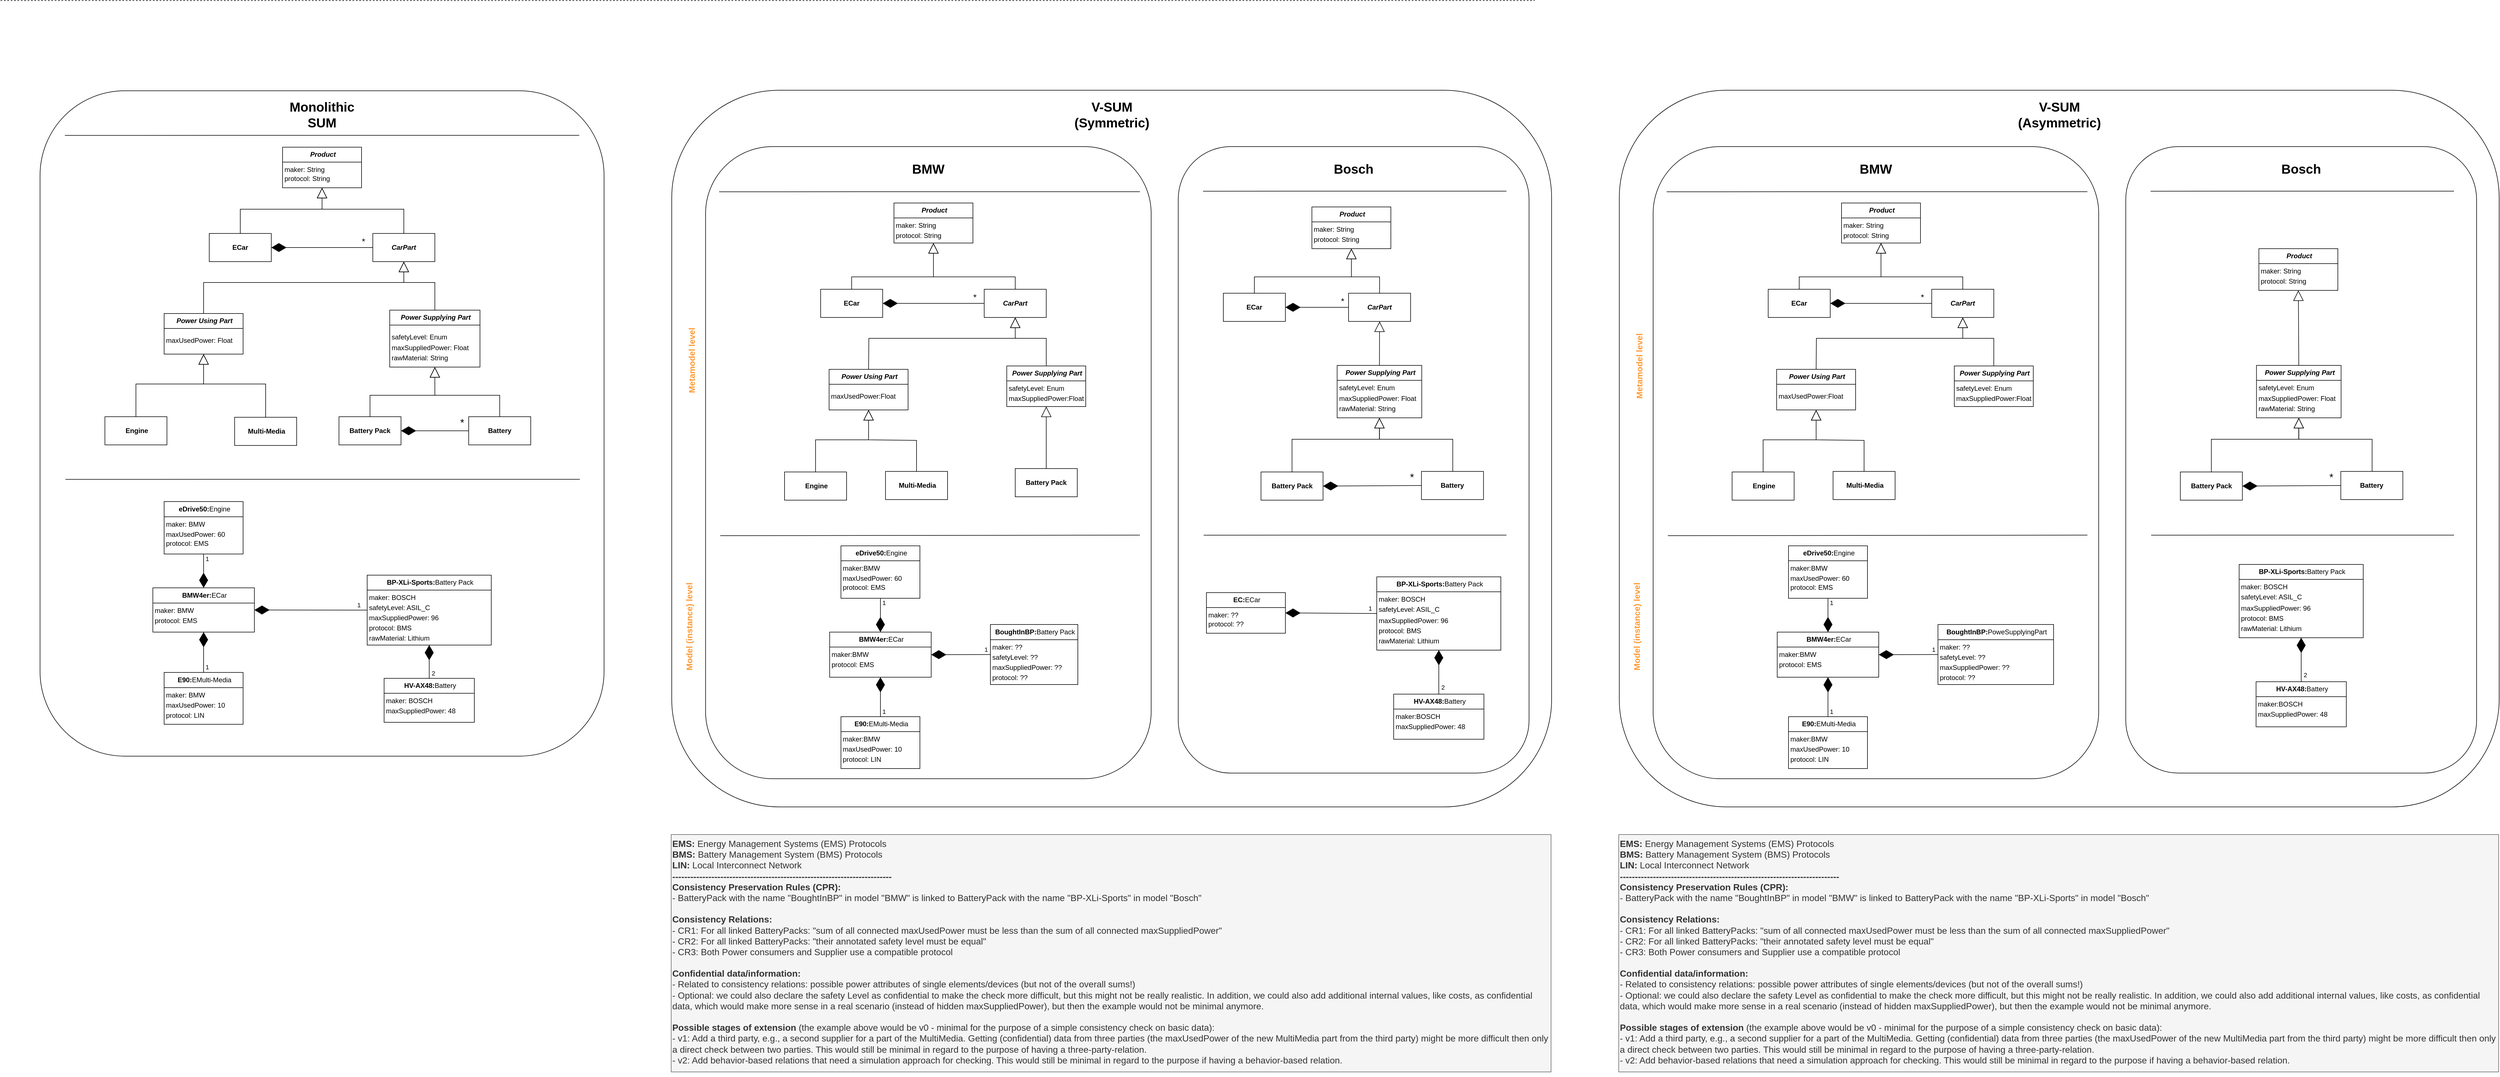 <mxfile version="24.7.16">
  <diagram name="Page-1" id="iBzll_yCNkqX4cB_IOf_">
    <mxGraphModel dx="-5333" dy="-1493" grid="1" gridSize="10" guides="1" tooltips="1" connect="1" arrows="1" fold="1" page="1" pageScale="1" pageWidth="3100" pageHeight="2000" math="0" shadow="0">
      <root>
        <mxCell id="0" />
        <mxCell id="1" parent="0" />
        <mxCell id="9kD-dyZorlcXehqhK6V_-3" value="" style="endArrow=none;dashed=1;html=1;rounded=0;" parent="1" edge="1">
          <mxGeometry width="50" height="50" relative="1" as="geometry">
            <mxPoint x="6330" y="3120" as="sourcePoint" />
            <mxPoint x="9050" y="3120" as="targetPoint" />
          </mxGeometry>
        </mxCell>
        <mxCell id="9kD-dyZorlcXehqhK6V_-4" value="" style="rounded=1;whiteSpace=wrap;html=1;arcSize=15;" parent="1" vertex="1">
          <mxGeometry x="6400" y="3280" width="1000" height="1180" as="geometry" />
        </mxCell>
        <mxCell id="9kD-dyZorlcXehqhK6V_-5" value="&lt;b&gt;&lt;i&gt;CarPart&lt;/i&gt;&lt;/b&gt;" style="html=1;whiteSpace=wrap;" parent="1" vertex="1">
          <mxGeometry x="6990" y="3533" width="110" height="50" as="geometry" />
        </mxCell>
        <mxCell id="9kD-dyZorlcXehqhK6V_-6" value="" style="endArrow=none;html=1;rounded=0;entryX=0.79;entryY=0.846;entryDx=0;entryDy=0;entryPerimeter=0;exitX=0.04;exitY=0.846;exitDx=0;exitDy=0;exitPerimeter=0;" parent="1" edge="1">
          <mxGeometry width="50" height="50" relative="1" as="geometry">
            <mxPoint x="6444" y="3359.08" as="sourcePoint" />
            <mxPoint x="7356" y="3359" as="targetPoint" />
          </mxGeometry>
        </mxCell>
        <mxCell id="9kD-dyZorlcXehqhK6V_-7" value="&lt;b&gt;ECar&lt;/b&gt;" style="html=1;whiteSpace=wrap;" parent="1" vertex="1">
          <mxGeometry x="6700" y="3533" width="110" height="50" as="geometry" />
        </mxCell>
        <mxCell id="9kD-dyZorlcXehqhK6V_-8" value="&lt;p style=&quot;margin:0px;margin-top:4px;text-align:center;&quot;&gt;&lt;/p&gt;&lt;div style=&quot;height:2px;&quot;&gt;&lt;/div&gt;&lt;span style=&quot;font-weight: 700;&quot;&gt;&lt;div style=&quot;text-align: center;&quot;&gt;&lt;span style=&quot;background-color: initial;&quot;&gt;&amp;nbsp;&lt;i&gt;Product&lt;/i&gt;&lt;/span&gt;&lt;/div&gt;&lt;/span&gt;&lt;hr size=&quot;1&quot; style=&quot;border-style:solid;&quot;&gt;&lt;div style=&quot;height:2px;&quot;&gt;&lt;div style=&quot;height: 2px;&quot;&gt;&amp;nbsp;maker: String&lt;/div&gt;&lt;div style=&quot;height: 2px;&quot;&gt;&lt;br&gt;&lt;/div&gt;&lt;div style=&quot;height: 2px;&quot;&gt;&lt;br&gt;&lt;/div&gt;&lt;div style=&quot;height: 2px;&quot;&gt;&lt;br&gt;&lt;/div&gt;&lt;div style=&quot;height: 2px;&quot;&gt;&lt;br&gt;&lt;/div&gt;&lt;div style=&quot;height: 2px;&quot;&gt;&amp;nbsp;&lt;/div&gt;&lt;div style=&quot;height: 2px;&quot;&gt;&lt;br&gt;&lt;/div&gt;&lt;div style=&quot;height: 2px;&quot;&gt;&lt;br&gt;&lt;/div&gt;&lt;div style=&quot;height: 2px;&quot;&gt;&amp;nbsp;protocol: String&lt;br&gt;&lt;/div&gt;&lt;div style=&quot;height: 2px;&quot;&gt;&lt;br&gt;&lt;/div&gt;&lt;div style=&quot;height: 2px;&quot;&gt;&lt;br&gt;&lt;/div&gt;&lt;div style=&quot;height: 2px;&quot;&gt;&lt;br&gt;&lt;/div&gt;&lt;div style=&quot;height: 2px;&quot;&gt;&lt;br&gt;&lt;/div&gt;&lt;div style=&quot;height: 2px;&quot;&gt;&lt;br&gt;&lt;/div&gt;&lt;div style=&quot;height: 2px;&quot;&gt;&lt;br&gt;&lt;/div&gt;&lt;div style=&quot;height: 2px;&quot;&gt;&lt;br&gt;&lt;/div&gt;&lt;/div&gt;" style="verticalAlign=top;align=left;overflow=fill;html=1;whiteSpace=wrap;" parent="1" vertex="1">
          <mxGeometry x="6830" y="3380" width="140" height="72" as="geometry" />
        </mxCell>
        <mxCell id="9kD-dyZorlcXehqhK6V_-9" value="" style="endArrow=block;endSize=16;endFill=0;html=1;rounded=0;entryX=0.5;entryY=1;entryDx=0;entryDy=0;exitX=0.5;exitY=0;exitDx=0;exitDy=0;" parent="1" source="9kD-dyZorlcXehqhK6V_-7" target="9kD-dyZorlcXehqhK6V_-8" edge="1">
          <mxGeometry width="160" relative="1" as="geometry">
            <mxPoint x="6700" y="3584.17" as="sourcePoint" />
            <mxPoint x="6860" y="3584.17" as="targetPoint" />
            <Array as="points">
              <mxPoint x="6755" y="3490" />
              <mxPoint x="6900" y="3490" />
            </Array>
          </mxGeometry>
        </mxCell>
        <mxCell id="9kD-dyZorlcXehqhK6V_-10" value="" style="endArrow=block;endSize=16;endFill=0;html=1;rounded=0;exitX=0.5;exitY=0;exitDx=0;exitDy=0;entryX=0.5;entryY=1;entryDx=0;entryDy=0;" parent="1" source="9kD-dyZorlcXehqhK6V_-5" target="9kD-dyZorlcXehqhK6V_-8" edge="1">
          <mxGeometry width="160" relative="1" as="geometry">
            <mxPoint x="6880" y="3704" as="sourcePoint" />
            <mxPoint x="7080" y="3571.83" as="targetPoint" />
            <Array as="points">
              <mxPoint x="7045" y="3490" />
              <mxPoint x="6900" y="3490" />
            </Array>
          </mxGeometry>
        </mxCell>
        <mxCell id="9kD-dyZorlcXehqhK6V_-11" value="&lt;p style=&quot;margin:0px;margin-top:4px;text-align:center;&quot;&gt;&lt;/p&gt;&lt;div style=&quot;height:2px;&quot;&gt;&lt;/div&gt;&lt;span style=&quot;font-weight: 700;&quot;&gt;&lt;div style=&quot;text-align: center;&quot;&gt;&lt;span style=&quot;background-color: initial;&quot;&gt;&lt;i&gt;&amp;nbsp;Power Using Part&lt;/i&gt;&lt;/span&gt;&lt;/div&gt;&lt;/span&gt;&lt;hr size=&quot;1&quot; style=&quot;border-style:solid;&quot;&gt;&lt;div style=&quot;height:2px;&quot;&gt;&lt;div style=&quot;height: 2px;&quot;&gt;&lt;br&gt;&lt;/div&gt;&lt;div style=&quot;height: 2px;&quot;&gt;&lt;br&gt;&lt;/div&gt;&lt;div style=&quot;height: 2px;&quot;&gt;&lt;br&gt;&lt;/div&gt;&lt;div style=&quot;height: 2px;&quot;&gt;&lt;br&gt;&lt;/div&gt;&lt;div style=&quot;height: 2px;&quot;&gt;&lt;div style=&quot;height: 2px;&quot;&gt;&lt;span style=&quot;background-color: initial;&quot;&gt;&amp;nbsp;maxUsedPower: Float&lt;/span&gt;&lt;/div&gt;&lt;/div&gt;&lt;/div&gt;" style="verticalAlign=top;align=left;overflow=fill;html=1;whiteSpace=wrap;" parent="1" vertex="1">
          <mxGeometry x="6620" y="3675" width="140" height="72" as="geometry" />
        </mxCell>
        <mxCell id="9kD-dyZorlcXehqhK6V_-12" value="&lt;p style=&quot;margin:0px;margin-top:4px;text-align:center;&quot;&gt;&lt;/p&gt;&lt;div style=&quot;height:2px;&quot;&gt;&lt;/div&gt;&lt;span style=&quot;font-weight: 700;&quot;&gt;&lt;div style=&quot;text-align: center;&quot;&gt;&lt;span style=&quot;background-color: initial;&quot;&gt;&lt;i&gt;&amp;nbsp;Power Supplying Part&lt;/i&gt;&lt;/span&gt;&lt;/div&gt;&lt;/span&gt;&lt;hr size=&quot;1&quot; style=&quot;border-style:solid;&quot;&gt;&lt;div style=&quot;height:2px;&quot;&gt;&lt;div style=&quot;height: 2px;&quot;&gt;&lt;br&gt;&lt;/div&gt;&lt;div style=&quot;height: 2px;&quot;&gt;&lt;br&gt;&lt;/div&gt;&lt;div style=&quot;height: 2px;&quot;&gt;&lt;div style=&quot;height: 2px;&quot;&gt;&amp;nbsp;&lt;/div&gt;&lt;div style=&quot;height: 2px;&quot;&gt;&lt;br&gt;&lt;/div&gt;&amp;nbsp;safetyLevel: Enum&lt;div style=&quot;height: 2px;&quot;&gt;&lt;div style=&quot;height: 2px;&quot;&gt;&lt;div style=&quot;height: 2px;&quot;&gt;&amp;nbsp;&lt;/div&gt;&lt;div style=&quot;height: 2px;&quot;&gt;&lt;br&gt;&lt;/div&gt;&amp;nbsp;maxSuppliedPower: Float&lt;/div&gt;&lt;div style=&quot;height: 2px;&quot;&gt;&lt;br&gt;&lt;/div&gt;&lt;div style=&quot;height: 2px;&quot;&gt;&lt;br&gt;&lt;/div&gt;&lt;div style=&quot;height: 2px;&quot;&gt;&lt;br&gt;&lt;/div&gt;&lt;div style=&quot;height: 2px;&quot;&gt;&lt;br&gt;&lt;/div&gt;&lt;div style=&quot;height: 2px;&quot;&gt;&lt;br&gt;&lt;/div&gt;&lt;div style=&quot;height: 2px;&quot;&gt;&lt;br&gt;&lt;/div&gt;&lt;div style=&quot;height: 2px;&quot;&gt;&lt;br&gt;&lt;/div&gt;&lt;div style=&quot;height: 2px;&quot;&gt;&lt;br&gt;&lt;/div&gt;&lt;div style=&quot;height: 2px;&quot;&gt;&lt;br&gt;&lt;/div&gt;&lt;div style=&quot;height: 2px;&quot;&gt;&lt;br&gt;&lt;/div&gt;&lt;div style=&quot;height: 2px;&quot;&gt;&amp;nbsp;rawMaterial: String&lt;/div&gt;&lt;/div&gt;&lt;/div&gt;&lt;/div&gt;" style="verticalAlign=top;align=left;overflow=fill;html=1;whiteSpace=wrap;" parent="1" vertex="1">
          <mxGeometry x="7020" y="3669" width="160" height="101" as="geometry" />
        </mxCell>
        <mxCell id="9kD-dyZorlcXehqhK6V_-13" value="" style="endArrow=block;endSize=16;endFill=0;html=1;rounded=0;entryX=0.5;entryY=1;entryDx=0;entryDy=0;exitX=0.5;exitY=0;exitDx=0;exitDy=0;" parent="1" source="9kD-dyZorlcXehqhK6V_-11" target="9kD-dyZorlcXehqhK6V_-5" edge="1">
          <mxGeometry width="160" relative="1" as="geometry">
            <mxPoint x="6450" y="3570" as="sourcePoint" />
            <mxPoint x="6610" y="3570" as="targetPoint" />
            <Array as="points">
              <mxPoint x="6690" y="3620" />
              <mxPoint x="7045" y="3620" />
            </Array>
          </mxGeometry>
        </mxCell>
        <mxCell id="9kD-dyZorlcXehqhK6V_-14" value="" style="endArrow=block;endSize=16;endFill=0;html=1;rounded=0;entryX=0.5;entryY=1;entryDx=0;entryDy=0;exitX=0.5;exitY=0;exitDx=0;exitDy=0;" parent="1" source="9kD-dyZorlcXehqhK6V_-12" target="9kD-dyZorlcXehqhK6V_-5" edge="1">
          <mxGeometry width="160" relative="1" as="geometry">
            <mxPoint x="6450" y="3570" as="sourcePoint" />
            <mxPoint x="6610" y="3570" as="targetPoint" />
            <Array as="points">
              <mxPoint x="7100" y="3620" />
              <mxPoint x="7045" y="3620" />
            </Array>
          </mxGeometry>
        </mxCell>
        <mxCell id="9kD-dyZorlcXehqhK6V_-15" value="" style="endArrow=diamondThin;endFill=1;endSize=24;html=1;rounded=0;entryX=1;entryY=0.5;entryDx=0;entryDy=0;exitX=0;exitY=0.5;exitDx=0;exitDy=0;" parent="1" source="9kD-dyZorlcXehqhK6V_-5" target="9kD-dyZorlcXehqhK6V_-7" edge="1">
          <mxGeometry width="160" relative="1" as="geometry">
            <mxPoint x="6450" y="3570" as="sourcePoint" />
            <mxPoint x="6610" y="3570" as="targetPoint" />
          </mxGeometry>
        </mxCell>
        <mxCell id="9kD-dyZorlcXehqhK6V_-16" value="&lt;font style=&quot;font-size: 15px;&quot;&gt;*&lt;/font&gt;" style="edgeLabel;html=1;align=center;verticalAlign=middle;resizable=0;points=[];" parent="9kD-dyZorlcXehqhK6V_-15" connectable="0" vertex="1">
          <mxGeometry x="-0.807" relative="1" as="geometry">
            <mxPoint y="-12" as="offset" />
          </mxGeometry>
        </mxCell>
        <mxCell id="9kD-dyZorlcXehqhK6V_-17" value="" style="endArrow=diamondThin;endFill=1;endSize=24;html=1;rounded=0;entryX=1;entryY=0.5;entryDx=0;entryDy=0;exitX=0;exitY=0.5;exitDx=0;exitDy=0;" parent="1" source="9kD-dyZorlcXehqhK6V_-41" target="9kD-dyZorlcXehqhK6V_-42" edge="1">
          <mxGeometry width="160" relative="1" as="geometry">
            <mxPoint x="7230" y="3884" as="sourcePoint" />
            <mxPoint x="7130" y="3884" as="targetPoint" />
          </mxGeometry>
        </mxCell>
        <mxCell id="9kD-dyZorlcXehqhK6V_-18" value="*" style="edgeLabel;html=1;align=center;verticalAlign=middle;resizable=0;points=[];fontSize=18;" parent="9kD-dyZorlcXehqhK6V_-17" connectable="0" vertex="1">
          <mxGeometry x="-0.795" y="1" relative="1" as="geometry">
            <mxPoint y="-15" as="offset" />
          </mxGeometry>
        </mxCell>
        <mxCell id="9kD-dyZorlcXehqhK6V_-19" value="" style="endArrow=block;endSize=16;endFill=0;html=1;rounded=0;entryX=0.5;entryY=1;entryDx=0;entryDy=0;exitX=0.5;exitY=0;exitDx=0;exitDy=0;" parent="1" source="9kD-dyZorlcXehqhK6V_-43" target="9kD-dyZorlcXehqhK6V_-11" edge="1">
          <mxGeometry width="160" relative="1" as="geometry">
            <mxPoint x="6500" y="3848" as="sourcePoint" />
            <mxPoint x="6610" y="3740" as="targetPoint" />
            <Array as="points">
              <mxPoint x="6570" y="3800" />
              <mxPoint x="6690" y="3800" />
            </Array>
          </mxGeometry>
        </mxCell>
        <mxCell id="9kD-dyZorlcXehqhK6V_-20" value="" style="endArrow=block;endSize=16;endFill=0;html=1;rounded=0;entryX=0.5;entryY=1;entryDx=0;entryDy=0;exitX=0.5;exitY=0;exitDx=0;exitDy=0;" parent="1" source="9kD-dyZorlcXehqhK6V_-45" target="9kD-dyZorlcXehqhK6V_-11" edge="1">
          <mxGeometry width="160" relative="1" as="geometry">
            <mxPoint x="6860" y="3848" as="sourcePoint" />
            <mxPoint x="6610" y="3740" as="targetPoint" />
            <Array as="points">
              <mxPoint x="6800" y="3800" />
              <mxPoint x="6690" y="3800" />
            </Array>
          </mxGeometry>
        </mxCell>
        <mxCell id="9kD-dyZorlcXehqhK6V_-21" value="" style="endArrow=block;endSize=16;endFill=0;html=1;rounded=0;entryX=0.5;entryY=1;entryDx=0;entryDy=0;exitX=0.5;exitY=0;exitDx=0;exitDy=0;" parent="1" source="9kD-dyZorlcXehqhK6V_-42" target="9kD-dyZorlcXehqhK6V_-12" edge="1">
          <mxGeometry width="160" relative="1" as="geometry">
            <mxPoint x="7060" y="3848" as="sourcePoint" />
            <mxPoint x="6610" y="3740" as="targetPoint" />
            <Array as="points">
              <mxPoint x="6985" y="3820" />
              <mxPoint x="7100" y="3820" />
            </Array>
          </mxGeometry>
        </mxCell>
        <mxCell id="9kD-dyZorlcXehqhK6V_-22" value="" style="endArrow=block;endSize=16;endFill=0;html=1;rounded=0;entryX=0.5;entryY=1;entryDx=0;entryDy=0;exitX=0.5;exitY=0;exitDx=0;exitDy=0;" parent="1" source="9kD-dyZorlcXehqhK6V_-41" target="9kD-dyZorlcXehqhK6V_-12" edge="1">
          <mxGeometry width="160" relative="1" as="geometry">
            <mxPoint x="7300" y="3848" as="sourcePoint" />
            <mxPoint x="6610" y="3740" as="targetPoint" />
            <Array as="points">
              <mxPoint x="7215" y="3820" />
              <mxPoint x="7100" y="3820" />
            </Array>
          </mxGeometry>
        </mxCell>
        <mxCell id="9kD-dyZorlcXehqhK6V_-23" value="" style="endArrow=none;html=1;rounded=0;entryX=0.79;entryY=0.846;entryDx=0;entryDy=0;entryPerimeter=0;exitX=0.04;exitY=0.846;exitDx=0;exitDy=0;exitPerimeter=0;" parent="1" edge="1">
          <mxGeometry width="50" height="50" relative="1" as="geometry">
            <mxPoint x="6445" y="3969.08" as="sourcePoint" />
            <mxPoint x="7357" y="3969" as="targetPoint" />
          </mxGeometry>
        </mxCell>
        <mxCell id="9kD-dyZorlcXehqhK6V_-41" value="&lt;span style=&quot;font-weight: 700; background-color: initial;&quot;&gt;Battery&lt;/span&gt;" style="html=1;whiteSpace=wrap;" parent="1" vertex="1">
          <mxGeometry x="7160" y="3858" width="110" height="50" as="geometry" />
        </mxCell>
        <mxCell id="9kD-dyZorlcXehqhK6V_-42" value="&lt;span style=&quot;font-weight: 700; background-color: initial;&quot;&gt;Battery Pack&lt;/span&gt;" style="html=1;whiteSpace=wrap;" parent="1" vertex="1">
          <mxGeometry x="6930" y="3858" width="110" height="50" as="geometry" />
        </mxCell>
        <mxCell id="9kD-dyZorlcXehqhK6V_-43" value="&lt;span style=&quot;font-weight: 700; background-color: initial;&quot;&gt;&amp;nbsp;Engine&lt;/span&gt;" style="html=1;whiteSpace=wrap;" parent="1" vertex="1">
          <mxGeometry x="6515" y="3858" width="110" height="50" as="geometry" />
        </mxCell>
        <mxCell id="9kD-dyZorlcXehqhK6V_-45" value="&lt;span style=&quot;font-weight: 700; background-color: initial;&quot;&gt;&amp;nbsp;Multi-Media&lt;/span&gt;" style="html=1;whiteSpace=wrap;" parent="1" vertex="1">
          <mxGeometry x="6745" y="3859" width="110" height="50" as="geometry" />
        </mxCell>
        <mxCell id="9kD-dyZorlcXehqhK6V_-47" value="Monolithic SUM" style="text;html=1;align=center;verticalAlign=middle;whiteSpace=wrap;rounded=0;fontStyle=1;fontSize=23;" parent="1" vertex="1">
          <mxGeometry x="6835" y="3300" width="130" height="46" as="geometry" />
        </mxCell>
        <mxCell id="9kD-dyZorlcXehqhK6V_-48" value="" style="rounded=1;whiteSpace=wrap;html=1;arcSize=15;" parent="1" vertex="1">
          <mxGeometry x="7520" y="3279" width="1560" height="1271" as="geometry" />
        </mxCell>
        <mxCell id="9kD-dyZorlcXehqhK6V_-49" value="" style="rounded=1;whiteSpace=wrap;html=1;arcSize=15;" parent="1" vertex="1">
          <mxGeometry x="7580" y="3379" width="790" height="1121" as="geometry" />
        </mxCell>
        <mxCell id="9kD-dyZorlcXehqhK6V_-50" value="" style="endArrow=none;html=1;rounded=0;entryX=0.79;entryY=0.846;entryDx=0;entryDy=0;entryPerimeter=0;exitX=0.04;exitY=0.846;exitDx=0;exitDy=0;exitPerimeter=0;" parent="1" edge="1">
          <mxGeometry width="50" height="50" relative="1" as="geometry">
            <mxPoint x="7604" y="3459.08" as="sourcePoint" />
            <mxPoint x="8350" y="3459" as="targetPoint" />
          </mxGeometry>
        </mxCell>
        <mxCell id="9kD-dyZorlcXehqhK6V_-51" value="&lt;b&gt;ECar&lt;/b&gt;" style="html=1;whiteSpace=wrap;" parent="1" vertex="1">
          <mxGeometry x="7784" y="3632" width="110" height="50" as="geometry" />
        </mxCell>
        <mxCell id="9kD-dyZorlcXehqhK6V_-52" value="&lt;p style=&quot;margin:0px;margin-top:4px;text-align:center;&quot;&gt;&lt;/p&gt;&lt;div style=&quot;height:2px;&quot;&gt;&lt;/div&gt;&lt;span style=&quot;font-weight: 700;&quot;&gt;&lt;div style=&quot;text-align: center;&quot;&gt;&lt;span style=&quot;background-color: initial;&quot;&gt;&amp;nbsp;&lt;i&gt;Product&lt;/i&gt;&lt;/span&gt;&lt;/div&gt;&lt;/span&gt;&lt;hr size=&quot;1&quot; style=&quot;border-style:solid;&quot;&gt;&lt;div style=&quot;height:2px;&quot;&gt;&lt;div style=&quot;height: 2px;&quot;&gt;&amp;nbsp;maker: String&lt;/div&gt;&lt;div style=&quot;height: 2px;&quot;&gt;&lt;br&gt;&lt;/div&gt;&lt;div style=&quot;height: 2px;&quot;&gt;&lt;br&gt;&lt;/div&gt;&lt;div style=&quot;height: 2px;&quot;&gt;&lt;br&gt;&lt;/div&gt;&lt;div style=&quot;height: 2px;&quot;&gt;&lt;br&gt;&lt;/div&gt;&lt;div style=&quot;height: 2px;&quot;&gt;&lt;br&gt;&lt;/div&gt;&lt;div style=&quot;height: 2px;&quot;&gt;&lt;br&gt;&lt;/div&gt;&lt;div style=&quot;height: 2px;&quot;&gt;&lt;br&gt;&lt;/div&gt;&lt;div style=&quot;height: 2px;&quot;&gt;&amp;nbsp;&lt;/div&gt;&lt;div style=&quot;height: 2px;&quot;&gt;&amp;nbsp;&lt;span style=&quot;background-color: initial;&quot;&gt;protocol: String&lt;/span&gt;&lt;/div&gt;&lt;div style=&quot;height: 2px;&quot;&gt;&lt;span style=&quot;background-color: initial;&quot;&gt;&lt;br&gt;&lt;/span&gt;&lt;/div&gt;&lt;div style=&quot;height: 2px;&quot;&gt;&lt;span style=&quot;background-color: initial;&quot;&gt;&lt;br&gt;&lt;/span&gt;&lt;/div&gt;&lt;div style=&quot;height: 2px;&quot;&gt;&lt;span style=&quot;background-color: initial;&quot;&gt;&lt;br&gt;&lt;/span&gt;&lt;/div&gt;&lt;div style=&quot;height: 2px;&quot;&gt;&lt;span style=&quot;background-color: initial;&quot;&gt;&lt;br&gt;&lt;/span&gt;&lt;/div&gt;&lt;div style=&quot;height: 2px;&quot;&gt;&lt;span style=&quot;background-color: initial;&quot;&gt;&lt;br&gt;&lt;/span&gt;&lt;/div&gt;&lt;div style=&quot;height: 2px;&quot;&gt;&lt;span style=&quot;background-color: initial;&quot;&gt;&lt;br&gt;&lt;/span&gt;&lt;/div&gt;&lt;div style=&quot;height: 2px;&quot;&gt;&lt;br&gt;&lt;/div&gt;&lt;/div&gt;" style="verticalAlign=top;align=left;overflow=fill;html=1;whiteSpace=wrap;" parent="1" vertex="1">
          <mxGeometry x="7914" y="3479" width="140" height="71" as="geometry" />
        </mxCell>
        <mxCell id="9kD-dyZorlcXehqhK6V_-53" value="" style="endArrow=block;endSize=16;endFill=0;html=1;rounded=0;entryX=0.5;entryY=1;entryDx=0;entryDy=0;exitX=0.5;exitY=0;exitDx=0;exitDy=0;" parent="1" source="9kD-dyZorlcXehqhK6V_-51" target="9kD-dyZorlcXehqhK6V_-52" edge="1">
          <mxGeometry width="160" relative="1" as="geometry">
            <mxPoint x="7784" y="3683.17" as="sourcePoint" />
            <mxPoint x="7944" y="3683.17" as="targetPoint" />
            <Array as="points">
              <mxPoint x="7839" y="3610" />
              <mxPoint x="7984" y="3610" />
            </Array>
          </mxGeometry>
        </mxCell>
        <mxCell id="9kD-dyZorlcXehqhK6V_-54" value="" style="endArrow=block;endSize=16;endFill=0;html=1;rounded=0;exitX=0.5;exitY=0;exitDx=0;exitDy=0;entryX=0.5;entryY=1;entryDx=0;entryDy=0;" parent="1" source="9kD-dyZorlcXehqhK6V_-108" target="9kD-dyZorlcXehqhK6V_-52" edge="1">
          <mxGeometry width="160" relative="1" as="geometry">
            <mxPoint x="8129" y="3632" as="sourcePoint" />
            <mxPoint x="8164" y="3670.83" as="targetPoint" />
            <Array as="points">
              <mxPoint x="8129" y="3610" />
              <mxPoint x="7984" y="3610" />
            </Array>
          </mxGeometry>
        </mxCell>
        <mxCell id="9kD-dyZorlcXehqhK6V_-55" value="&lt;p style=&quot;margin:0px;margin-top:4px;text-align:center;&quot;&gt;&lt;/p&gt;&lt;div style=&quot;height:2px;&quot;&gt;&lt;/div&gt;&lt;span style=&quot;font-weight: 700;&quot;&gt;&lt;div style=&quot;text-align: center;&quot;&gt;&lt;span style=&quot;background-color: initial;&quot;&gt;&amp;nbsp;&lt;i&gt;Power Using Part&lt;/i&gt;&lt;/span&gt;&lt;/div&gt;&lt;/span&gt;&lt;hr size=&quot;1&quot; style=&quot;border-style:solid;&quot;&gt;&lt;div style=&quot;height:2px;&quot;&gt;&lt;div style=&quot;height: 2px;&quot;&gt;&lt;br&gt;&lt;/div&gt;&lt;div style=&quot;height: 2px;&quot;&gt;&lt;br&gt;&lt;/div&gt;&lt;div style=&quot;height: 2px;&quot;&gt;&lt;br&gt;&lt;/div&gt;&lt;div style=&quot;height: 2px;&quot;&gt;&lt;br&gt;&lt;/div&gt;&lt;div style=&quot;height: 2px;&quot;&gt;&lt;div style=&quot;height: 2px;&quot;&gt;&lt;span style=&quot;background-color: initial;&quot;&gt;&amp;nbsp;maxUsedPower:Float&lt;/span&gt;&lt;/div&gt;&lt;/div&gt;&lt;/div&gt;" style="verticalAlign=top;align=left;overflow=fill;html=1;whiteSpace=wrap;" parent="1" vertex="1">
          <mxGeometry x="7799" y="3774" width="140" height="72" as="geometry" />
        </mxCell>
        <mxCell id="9kD-dyZorlcXehqhK6V_-56" value="&lt;p style=&quot;margin:0px;margin-top:4px;text-align:center;&quot;&gt;&lt;/p&gt;&lt;div style=&quot;height:2px;&quot;&gt;&lt;/div&gt;&lt;span style=&quot;font-weight: 700;&quot;&gt;&lt;div style=&quot;text-align: center;&quot;&gt;&lt;span style=&quot;background-color: initial;&quot;&gt;&lt;i&gt;&amp;nbsp;Power Supplying Part&lt;/i&gt;&lt;/span&gt;&lt;/div&gt;&lt;/span&gt;&lt;hr size=&quot;1&quot; style=&quot;border-style:solid;&quot;&gt;&lt;div style=&quot;height:2px;&quot;&gt;&lt;div style=&quot;height: 2px;&quot;&gt;&amp;nbsp;safetyLevel: Enum&lt;/div&gt;&lt;div style=&quot;height: 2px;&quot;&gt;&lt;br&gt;&lt;/div&gt;&lt;div style=&quot;height: 2px;&quot;&gt;&lt;div style=&quot;height: 2px;&quot;&gt;&amp;nbsp;&amp;nbsp;&lt;/div&gt;&lt;div style=&quot;height: 2px;&quot;&gt;&lt;br&gt;&lt;/div&gt;&lt;div style=&quot;height: 2px;&quot;&gt;&lt;br&gt;&lt;/div&gt;&lt;div style=&quot;height: 2px;&quot;&gt;&lt;br&gt;&lt;/div&gt;&lt;div style=&quot;height: 2px;&quot;&gt;&lt;br&gt;&lt;/div&gt;&lt;div style=&quot;height: 2px;&quot;&gt;&lt;br&gt;&lt;/div&gt;&lt;div style=&quot;height: 2px;&quot;&gt;&lt;br&gt;&lt;/div&gt;&amp;nbsp;maxSuppliedPower:Float&lt;/div&gt;&lt;/div&gt;" style="verticalAlign=top;align=left;overflow=fill;html=1;whiteSpace=wrap;" parent="1" vertex="1">
          <mxGeometry x="8114" y="3768" width="140" height="72" as="geometry" />
        </mxCell>
        <mxCell id="9kD-dyZorlcXehqhK6V_-57" value="" style="endArrow=block;endSize=16;endFill=0;html=1;rounded=0;exitX=0.5;exitY=0;exitDx=0;exitDy=0;entryX=0.5;entryY=1;entryDx=0;entryDy=0;" parent="1" source="9kD-dyZorlcXehqhK6V_-55" target="9kD-dyZorlcXehqhK6V_-108" edge="1">
          <mxGeometry width="160" relative="1" as="geometry">
            <mxPoint x="7534" y="3669" as="sourcePoint" />
            <mxPoint x="8129" y="3682" as="targetPoint" />
            <Array as="points">
              <mxPoint x="7869.5" y="3719" />
              <mxPoint x="8129" y="3719" />
            </Array>
          </mxGeometry>
        </mxCell>
        <mxCell id="9kD-dyZorlcXehqhK6V_-58" value="" style="endArrow=block;endSize=16;endFill=0;html=1;rounded=0;exitX=0.5;exitY=0;exitDx=0;exitDy=0;entryX=0.5;entryY=1;entryDx=0;entryDy=0;" parent="1" source="9kD-dyZorlcXehqhK6V_-56" target="9kD-dyZorlcXehqhK6V_-108" edge="1">
          <mxGeometry width="160" relative="1" as="geometry">
            <mxPoint x="7534" y="3669" as="sourcePoint" />
            <mxPoint x="8129" y="3682" as="targetPoint" />
            <Array as="points">
              <mxPoint x="8184" y="3719" />
              <mxPoint x="8129" y="3719" />
            </Array>
          </mxGeometry>
        </mxCell>
        <mxCell id="9kD-dyZorlcXehqhK6V_-59" value="" style="endArrow=diamondThin;endFill=1;endSize=24;html=1;rounded=0;entryX=1;entryY=0.5;entryDx=0;entryDy=0;exitX=0;exitY=0.5;exitDx=0;exitDy=0;" parent="1" target="9kD-dyZorlcXehqhK6V_-51" edge="1">
          <mxGeometry width="160" relative="1" as="geometry">
            <mxPoint x="8074" y="3657" as="sourcePoint" />
            <mxPoint x="7694" y="3669" as="targetPoint" />
          </mxGeometry>
        </mxCell>
        <mxCell id="9kD-dyZorlcXehqhK6V_-60" value="&lt;font style=&quot;font-size: 15px;&quot;&gt;*&lt;/font&gt;" style="edgeLabel;html=1;align=center;verticalAlign=middle;resizable=0;points=[];" parent="9kD-dyZorlcXehqhK6V_-59" connectable="0" vertex="1">
          <mxGeometry x="-0.807" relative="1" as="geometry">
            <mxPoint y="-12" as="offset" />
          </mxGeometry>
        </mxCell>
        <mxCell id="9kD-dyZorlcXehqhK6V_-61" value="" style="endArrow=block;endSize=16;endFill=0;html=1;rounded=0;entryX=0.5;entryY=1;entryDx=0;entryDy=0;exitX=0.5;exitY=0;exitDx=0;exitDy=0;" parent="1" source="9kD-dyZorlcXehqhK6V_-74" target="9kD-dyZorlcXehqhK6V_-55" edge="1">
          <mxGeometry width="160" relative="1" as="geometry">
            <mxPoint x="7679" y="3947" as="sourcePoint" />
            <mxPoint x="7789" y="3839" as="targetPoint" />
            <Array as="points">
              <mxPoint x="7775" y="3899" />
              <mxPoint x="7869" y="3899" />
            </Array>
          </mxGeometry>
        </mxCell>
        <mxCell id="9kD-dyZorlcXehqhK6V_-62" value="" style="endArrow=block;endSize=16;endFill=0;html=1;rounded=0;entryX=0.5;entryY=1;entryDx=0;entryDy=0;exitX=0.5;exitY=0;exitDx=0;exitDy=0;" parent="1" source="9kD-dyZorlcXehqhK6V_-75" target="9kD-dyZorlcXehqhK6V_-55" edge="1">
          <mxGeometry width="160" relative="1" as="geometry">
            <mxPoint x="8039" y="3947" as="sourcePoint" />
            <mxPoint x="7789" y="3839" as="targetPoint" />
            <Array as="points">
              <mxPoint x="7954" y="3900" />
              <mxPoint x="7869" y="3899" />
            </Array>
          </mxGeometry>
        </mxCell>
        <mxCell id="9kD-dyZorlcXehqhK6V_-63" value="" style="endArrow=none;html=1;rounded=0;entryX=0.79;entryY=0.846;entryDx=0;entryDy=0;entryPerimeter=0;exitX=0.04;exitY=0.846;exitDx=0;exitDy=0;exitPerimeter=0;" parent="1" edge="1">
          <mxGeometry width="50" height="50" relative="1" as="geometry">
            <mxPoint x="7606" y="4069" as="sourcePoint" />
            <mxPoint x="8350" y="4068" as="targetPoint" />
          </mxGeometry>
        </mxCell>
        <mxCell id="9kD-dyZorlcXehqhK6V_-64" value="&lt;p style=&quot;margin:0px;margin-top:4px;text-align:center;&quot;&gt;&lt;/p&gt;&lt;div style=&quot;height:2px;&quot;&gt;&lt;/div&gt;&lt;div style=&quot;text-align: center;&quot;&gt;&lt;span style=&quot;font-weight: 700; background-color: initial;&quot;&gt;&amp;nbsp;BMW4er&lt;/span&gt;&lt;span style=&quot;background-color: initial;&quot;&gt;&lt;b&gt;:&lt;/b&gt;ECar&lt;/span&gt;&lt;/div&gt;&lt;hr size=&quot;1&quot; style=&quot;border-style:solid;&quot;&gt;&lt;div style=&quot;height:2px;&quot;&gt;&lt;div style=&quot;height: 2px;&quot;&gt;&amp;nbsp;maker:BMW&lt;/div&gt;&lt;div style=&quot;height: 2px;&quot;&gt;&lt;br&gt;&lt;/div&gt;&lt;div style=&quot;height: 2px;&quot;&gt;&lt;br&gt;&lt;/div&gt;&lt;div style=&quot;height: 2px;&quot;&gt;&lt;br&gt;&lt;/div&gt;&lt;div style=&quot;height: 2px;&quot;&gt;&lt;br&gt;&lt;/div&gt;&lt;div style=&quot;height: 2px;&quot;&gt;&lt;br&gt;&lt;/div&gt;&lt;div style=&quot;height: 2px;&quot;&gt;&lt;br&gt;&lt;/div&gt;&lt;div style=&quot;height: 2px;&quot;&gt;&lt;br&gt;&lt;/div&gt;&lt;div style=&quot;height: 2px;&quot;&gt;&lt;br&gt;&lt;/div&gt;&lt;div style=&quot;height: 2px;&quot;&gt;&amp;nbsp;protocol: EMS&lt;/div&gt;&lt;/div&gt;" style="verticalAlign=top;align=left;overflow=fill;html=1;whiteSpace=wrap;" parent="1" vertex="1">
          <mxGeometry x="7800" y="4240" width="180" height="80" as="geometry" />
        </mxCell>
        <mxCell id="9kD-dyZorlcXehqhK6V_-65" value="&lt;p style=&quot;margin:0px;margin-top:4px;text-align:center;&quot;&gt;&lt;/p&gt;&lt;div style=&quot;height:2px;&quot;&gt;&lt;/div&gt;&lt;div style=&quot;text-align: center;&quot;&gt;&lt;span style=&quot;font-weight: 700; background-color: initial;&quot;&gt;&amp;nbsp;&lt;/span&gt;&lt;span style=&quot;background-color: initial; text-align: left;&quot;&gt;&lt;b&gt;eDrive50&lt;/b&gt;&lt;/span&gt;&lt;span style=&quot;background-color: initial;&quot;&gt;&lt;b&gt;:&lt;/b&gt;Engine&lt;/span&gt;&lt;/div&gt;&lt;hr size=&quot;1&quot; style=&quot;border-style:solid;&quot;&gt;&lt;div style=&quot;height:2px;&quot;&gt;&lt;div style=&quot;height: 2px;&quot;&gt;&amp;nbsp;&lt;span style=&quot;background-color: initial;&quot;&gt;maker:BMW&lt;/span&gt;&lt;/div&gt;&lt;div style=&quot;height: 2px;&quot;&gt;&lt;br&gt;&lt;/div&gt;&lt;div style=&quot;height: 2px;&quot;&gt;&lt;br&gt;&lt;/div&gt;&lt;div style=&quot;height: 2px;&quot;&gt;&lt;br&gt;&lt;/div&gt;&lt;div style=&quot;height: 2px;&quot;&gt;&lt;br&gt;&lt;/div&gt;&lt;div style=&quot;height: 2px;&quot;&gt;&lt;br&gt;&lt;/div&gt;&lt;div style=&quot;height: 2px;&quot;&gt;&lt;br&gt;&lt;/div&gt;&lt;div style=&quot;height: 2px;&quot;&gt;&lt;br&gt;&lt;/div&gt;&lt;div style=&quot;height: 2px;&quot;&gt;&lt;br&gt;&lt;/div&gt;&lt;div style=&quot;height: 2px;&quot;&gt;&lt;div style=&quot;height: 2px;&quot;&gt;&lt;span style=&quot;background-color: initial;&quot;&gt;&amp;nbsp;maxUsedPower: 60&lt;/span&gt;&lt;/div&gt;&lt;div style=&quot;height: 2px;&quot;&gt;&lt;span style=&quot;background-color: initial;&quot;&gt;&lt;br&gt;&lt;/span&gt;&lt;/div&gt;&lt;div style=&quot;height: 2px;&quot;&gt;&lt;span style=&quot;background-color: initial;&quot;&gt;&lt;br&gt;&lt;/span&gt;&lt;/div&gt;&lt;div style=&quot;height: 2px;&quot;&gt;&lt;span style=&quot;background-color: initial;&quot;&gt;&lt;br&gt;&lt;/span&gt;&lt;/div&gt;&lt;div style=&quot;height: 2px;&quot;&gt;&lt;span style=&quot;background-color: initial;&quot;&gt;&lt;br&gt;&lt;/span&gt;&lt;/div&gt;&lt;div style=&quot;height: 2px;&quot;&gt;&lt;span style=&quot;background-color: initial;&quot;&gt;&lt;br&gt;&lt;/span&gt;&lt;/div&gt;&lt;div style=&quot;height: 2px;&quot;&gt;&lt;span style=&quot;background-color: initial;&quot;&gt;&lt;br&gt;&lt;/span&gt;&lt;/div&gt;&lt;div style=&quot;height: 2px;&quot;&gt;&lt;span style=&quot;background-color: initial;&quot;&gt;&lt;br&gt;&lt;/span&gt;&lt;/div&gt;&lt;div style=&quot;height: 2px;&quot;&gt;&lt;span style=&quot;background-color: initial;&quot;&gt;&amp;nbsp;protocol:&amp;nbsp;&lt;/span&gt;&lt;span style=&quot;background-color: initial;&quot;&gt;EMS&lt;/span&gt;&lt;/div&gt;&lt;/div&gt;&lt;/div&gt;" style="verticalAlign=top;align=left;overflow=fill;html=1;whiteSpace=wrap;" parent="1" vertex="1">
          <mxGeometry x="7820" y="4087" width="140" height="93" as="geometry" />
        </mxCell>
        <mxCell id="9kD-dyZorlcXehqhK6V_-66" value="&lt;p style=&quot;margin:0px;margin-top:4px;text-align:center;&quot;&gt;&lt;/p&gt;&lt;div style=&quot;height:2px;&quot;&gt;&lt;/div&gt;&lt;div style=&quot;text-align: center;&quot;&gt;&lt;span style=&quot;font-weight: 700; background-color: initial;&quot;&gt;&amp;nbsp;&lt;/span&gt;&lt;span style=&quot;font-weight: 700;&quot;&gt;E90&lt;/span&gt;&lt;span style=&quot;background-color: initial;&quot;&gt;&lt;b&gt;:&lt;/b&gt;EMulti-Media&lt;/span&gt;&lt;/div&gt;&lt;hr size=&quot;1&quot; style=&quot;border-style:solid;&quot;&gt;&lt;div style=&quot;height:2px;&quot;&gt;&lt;div style=&quot;height: 2px;&quot;&gt;&amp;nbsp;&lt;span style=&quot;background-color: initial;&quot;&gt;maker:BMW&lt;/span&gt;&lt;/div&gt;&lt;div style=&quot;height: 2px;&quot;&gt;&lt;br&gt;&lt;/div&gt;&lt;div style=&quot;height: 2px;&quot;&gt;&lt;br&gt;&lt;/div&gt;&lt;div style=&quot;height: 2px;&quot;&gt;&lt;br&gt;&lt;/div&gt;&lt;div style=&quot;height: 2px;&quot;&gt;&lt;br&gt;&lt;/div&gt;&lt;div style=&quot;height: 2px;&quot;&gt;&lt;br&gt;&lt;/div&gt;&lt;div style=&quot;height: 2px;&quot;&gt;&lt;br&gt;&lt;/div&gt;&lt;div style=&quot;height: 2px;&quot;&gt;&lt;br&gt;&lt;/div&gt;&lt;div style=&quot;height: 2px;&quot;&gt;&lt;br&gt;&lt;/div&gt;&lt;div style=&quot;height: 2px;&quot;&gt;&lt;div style=&quot;height: 2px;&quot;&gt;&lt;span style=&quot;background-color: initial;&quot;&gt;&amp;nbsp;maxUsedPower: 10&lt;/span&gt;&lt;/div&gt;&lt;div style=&quot;height: 2px;&quot;&gt;&lt;span style=&quot;background-color: initial;&quot;&gt;&lt;br&gt;&lt;/span&gt;&lt;/div&gt;&lt;div style=&quot;height: 2px;&quot;&gt;&lt;span style=&quot;background-color: initial;&quot;&gt;&lt;br&gt;&lt;/span&gt;&lt;/div&gt;&lt;div style=&quot;height: 2px;&quot;&gt;&lt;span style=&quot;background-color: initial;&quot;&gt;&lt;br&gt;&lt;/span&gt;&lt;/div&gt;&lt;div style=&quot;height: 2px;&quot;&gt;&lt;span style=&quot;background-color: initial;&quot;&gt;&lt;br&gt;&lt;/span&gt;&lt;/div&gt;&lt;div style=&quot;height: 2px;&quot;&gt;&lt;span style=&quot;background-color: initial;&quot;&gt;&lt;br&gt;&lt;/span&gt;&lt;/div&gt;&lt;div style=&quot;height: 2px;&quot;&gt;&lt;span style=&quot;background-color: initial;&quot;&gt;&lt;br&gt;&lt;/span&gt;&lt;/div&gt;&lt;div style=&quot;height: 2px;&quot;&gt;&lt;span style=&quot;background-color: initial;&quot;&gt;&lt;br&gt;&lt;/span&gt;&lt;/div&gt;&lt;div style=&quot;height: 2px;&quot;&gt;&lt;span style=&quot;background-color: initial;&quot;&gt;&lt;br&gt;&lt;/span&gt;&lt;/div&gt;&lt;div style=&quot;height: 2px;&quot;&gt;&lt;span style=&quot;background-color: initial;&quot;&gt;&amp;nbsp;protocol:&amp;nbsp;&lt;/span&gt;&lt;span style=&quot;background-color: initial;&quot;&gt;LIN&lt;/span&gt;&lt;br&gt;&lt;/div&gt;&lt;/div&gt;&lt;/div&gt;" style="verticalAlign=top;align=left;overflow=fill;html=1;whiteSpace=wrap;" parent="1" vertex="1">
          <mxGeometry x="7820" y="4390" width="140" height="92" as="geometry" />
        </mxCell>
        <mxCell id="9kD-dyZorlcXehqhK6V_-67" value="&lt;p style=&quot;margin:0px;margin-top:4px;text-align:center;&quot;&gt;&lt;/p&gt;&lt;div style=&quot;height:2px;&quot;&gt;&lt;/div&gt;&lt;div style=&quot;text-align: center;&quot;&gt;&lt;span style=&quot;font-weight: 700; background-color: initial;&quot;&gt;&amp;nbsp;&lt;/span&gt;&lt;span style=&quot;font-weight: 700;&quot;&gt;BoughtInBP&lt;/span&gt;&lt;span style=&quot;background-color: initial;&quot;&gt;&lt;b&gt;:&lt;/b&gt;Battery Pack&lt;/span&gt;&lt;/div&gt;&lt;hr size=&quot;1&quot; style=&quot;border-style:solid;&quot;&gt;&lt;div style=&quot;height:2px;&quot;&gt;&lt;div style=&quot;height: 2px;&quot;&gt;&amp;nbsp;maker: ??&lt;/div&gt;&lt;div style=&quot;height: 2px;&quot;&gt;&lt;br&gt;&lt;/div&gt;&lt;div style=&quot;height: 2px;&quot;&gt;&lt;br&gt;&lt;/div&gt;&lt;div style=&quot;height: 2px;&quot;&gt;&lt;br&gt;&lt;/div&gt;&lt;div style=&quot;height: 2px;&quot;&gt;&lt;br&gt;&lt;/div&gt;&lt;div style=&quot;height: 2px;&quot;&gt;&lt;br&gt;&lt;/div&gt;&lt;div style=&quot;height: 2px;&quot;&gt;&lt;br&gt;&lt;/div&gt;&lt;div style=&quot;height: 2px;&quot;&gt;&amp;nbsp;&amp;nbsp;&lt;/div&gt;&lt;div style=&quot;height: 2px;&quot;&gt;&lt;br&gt;&lt;/div&gt;&lt;div style=&quot;height: 2px;&quot;&gt;&amp;nbsp;safetyLevel: ??&lt;br&gt;&lt;/div&gt;&lt;div style=&quot;height: 2px;&quot;&gt;&lt;br&gt;&lt;/div&gt;&lt;div style=&quot;height: 2px;&quot;&gt;&lt;br&gt;&lt;/div&gt;&lt;div style=&quot;height: 2px;&quot;&gt;&lt;br&gt;&lt;/div&gt;&lt;div style=&quot;height: 2px;&quot;&gt;&lt;br&gt;&lt;/div&gt;&lt;div style=&quot;height: 2px;&quot;&gt;&lt;br&gt;&lt;/div&gt;&lt;div style=&quot;height: 2px;&quot;&gt;&lt;br&gt;&lt;/div&gt;&lt;div style=&quot;height: 2px;&quot;&gt;&lt;br&gt;&lt;/div&gt;&lt;div style=&quot;height: 2px;&quot;&gt;&lt;br&gt;&lt;/div&gt;&lt;div style=&quot;height: 2px;&quot;&gt;&amp;nbsp;maxSuppliedPower: ??&lt;br&gt;&lt;/div&gt;&lt;div style=&quot;height: 2px;&quot;&gt;&lt;br&gt;&lt;/div&gt;&lt;div style=&quot;height: 2px;&quot;&gt;&lt;br&gt;&lt;/div&gt;&lt;div style=&quot;height: 2px;&quot;&gt;&lt;br&gt;&lt;/div&gt;&lt;div style=&quot;height: 2px;&quot;&gt;&lt;br&gt;&lt;/div&gt;&lt;div style=&quot;height: 2px;&quot;&gt;&lt;br&gt;&lt;/div&gt;&lt;div style=&quot;height: 2px;&quot;&gt;&lt;br&gt;&lt;/div&gt;&lt;div style=&quot;height: 2px;&quot;&gt;&lt;br&gt;&lt;/div&gt;&lt;div style=&quot;height: 2px;&quot;&gt;&lt;br&gt;&lt;/div&gt;&lt;div style=&quot;height: 2px;&quot;&gt;&amp;nbsp;protocol: ??&lt;br&gt;&lt;/div&gt;&lt;/div&gt;" style="verticalAlign=top;align=left;overflow=fill;html=1;whiteSpace=wrap;" parent="1" vertex="1">
          <mxGeometry x="8085" y="4226.5" width="155" height="106.5" as="geometry" />
        </mxCell>
        <mxCell id="9kD-dyZorlcXehqhK6V_-68" value="" style="endArrow=diamondThin;endFill=1;endSize=24;html=1;rounded=0;entryX=0.5;entryY=0;entryDx=0;entryDy=0;exitX=0.5;exitY=1;exitDx=0;exitDy=0;" parent="1" source="9kD-dyZorlcXehqhK6V_-65" target="9kD-dyZorlcXehqhK6V_-64" edge="1">
          <mxGeometry width="160" relative="1" as="geometry">
            <mxPoint x="7720" y="4295" as="sourcePoint" />
            <mxPoint x="7830" y="4295" as="targetPoint" />
          </mxGeometry>
        </mxCell>
        <mxCell id="9kD-dyZorlcXehqhK6V_-69" value="1" style="edgeLabel;html=1;align=center;verticalAlign=middle;resizable=0;points=[];" parent="9kD-dyZorlcXehqhK6V_-68" connectable="0" vertex="1">
          <mxGeometry x="-0.733" y="1" relative="1" as="geometry">
            <mxPoint x="5" as="offset" />
          </mxGeometry>
        </mxCell>
        <mxCell id="9kD-dyZorlcXehqhK6V_-70" value="" style="endArrow=diamondThin;endFill=1;endSize=24;html=1;rounded=0;entryX=0.5;entryY=1;entryDx=0;entryDy=0;exitX=0.5;exitY=0;exitDx=0;exitDy=0;" parent="1" source="9kD-dyZorlcXehqhK6V_-66" target="9kD-dyZorlcXehqhK6V_-64" edge="1">
          <mxGeometry width="160" relative="1" as="geometry">
            <mxPoint x="7900" y="4169" as="sourcePoint" />
            <mxPoint x="7900" y="4259" as="targetPoint" />
          </mxGeometry>
        </mxCell>
        <mxCell id="9kD-dyZorlcXehqhK6V_-71" value="1" style="edgeLabel;html=1;align=center;verticalAlign=middle;resizable=0;points=[];" parent="9kD-dyZorlcXehqhK6V_-70" connectable="0" vertex="1">
          <mxGeometry x="-0.73" y="2" relative="1" as="geometry">
            <mxPoint x="8" as="offset" />
          </mxGeometry>
        </mxCell>
        <mxCell id="9kD-dyZorlcXehqhK6V_-72" value="" style="endArrow=diamondThin;endFill=1;endSize=24;html=1;rounded=0;entryX=1;entryY=0.5;entryDx=0;entryDy=0;exitX=0;exitY=0.5;exitDx=0;exitDy=0;" parent="1" source="9kD-dyZorlcXehqhK6V_-67" target="9kD-dyZorlcXehqhK6V_-64" edge="1">
          <mxGeometry width="160" relative="1" as="geometry">
            <mxPoint x="7900" y="4420" as="sourcePoint" />
            <mxPoint x="7900" y="4331" as="targetPoint" />
          </mxGeometry>
        </mxCell>
        <mxCell id="9kD-dyZorlcXehqhK6V_-73" value="1" style="edgeLabel;html=1;align=center;verticalAlign=middle;resizable=0;points=[];" parent="9kD-dyZorlcXehqhK6V_-72" connectable="0" vertex="1">
          <mxGeometry x="-0.845" y="-1" relative="1" as="geometry">
            <mxPoint y="-8" as="offset" />
          </mxGeometry>
        </mxCell>
        <mxCell id="9kD-dyZorlcXehqhK6V_-74" value="&lt;span style=&quot;font-weight: 700; background-color: initial;&quot;&gt;&amp;nbsp;Engine&lt;/span&gt;" style="html=1;whiteSpace=wrap;" parent="1" vertex="1">
          <mxGeometry x="7720" y="3956" width="110" height="50" as="geometry" />
        </mxCell>
        <mxCell id="9kD-dyZorlcXehqhK6V_-75" value="&lt;span style=&quot;font-weight: 700; background-color: initial;&quot;&gt;&amp;nbsp;Multi-Media&lt;/span&gt;" style="html=1;whiteSpace=wrap;" parent="1" vertex="1">
          <mxGeometry x="7899" y="3955" width="110" height="50" as="geometry" />
        </mxCell>
        <mxCell id="9kD-dyZorlcXehqhK6V_-76" value="BMW" style="text;html=1;align=center;verticalAlign=middle;whiteSpace=wrap;rounded=0;fontStyle=1;fontSize=23;" parent="1" vertex="1">
          <mxGeometry x="7910" y="3396" width="130" height="46" as="geometry" />
        </mxCell>
        <mxCell id="9kD-dyZorlcXehqhK6V_-77" value="" style="rounded=1;whiteSpace=wrap;html=1;arcSize=15;" parent="1" vertex="1">
          <mxGeometry x="8418" y="3379" width="622" height="1111" as="geometry" />
        </mxCell>
        <mxCell id="9kD-dyZorlcXehqhK6V_-78" value="" style="endArrow=none;html=1;rounded=0;entryX=0.79;entryY=0.846;entryDx=0;entryDy=0;entryPerimeter=0;exitX=0.04;exitY=0.846;exitDx=0;exitDy=0;exitPerimeter=0;" parent="1" edge="1">
          <mxGeometry width="50" height="50" relative="1" as="geometry">
            <mxPoint x="8462" y="3458.08" as="sourcePoint" />
            <mxPoint x="9000" y="3458" as="targetPoint" />
          </mxGeometry>
        </mxCell>
        <mxCell id="9kD-dyZorlcXehqhK6V_-79" value="&lt;p style=&quot;margin:0px;margin-top:4px;text-align:center;&quot;&gt;&lt;/p&gt;&lt;div style=&quot;height:2px;&quot;&gt;&lt;/div&gt;&lt;span style=&quot;font-weight: 700;&quot;&gt;&lt;div style=&quot;text-align: center;&quot;&gt;&lt;span style=&quot;background-color: initial;&quot;&gt;&amp;nbsp;&lt;i&gt;Power Supplying Part&lt;/i&gt;&lt;/span&gt;&lt;/div&gt;&lt;/span&gt;&lt;hr size=&quot;1&quot; style=&quot;border-style:solid;&quot;&gt;&amp;nbsp;safetyLevel: Enum&lt;div style=&quot;height:2px;&quot;&gt;&lt;div style=&quot;height: 2px;&quot;&gt;&lt;div style=&quot;height: 2px;&quot;&gt;&amp;nbsp;&lt;/div&gt;&lt;div style=&quot;height: 2px;&quot;&gt;&lt;br&gt;&lt;/div&gt;&amp;nbsp;maxSuppliedPower: Float&lt;/div&gt;&lt;div style=&quot;height: 2px;&quot;&gt;&lt;br&gt;&lt;/div&gt;&lt;div style=&quot;height: 2px;&quot;&gt;&lt;br&gt;&lt;/div&gt;&lt;div style=&quot;height: 2px;&quot;&gt;&lt;br&gt;&lt;/div&gt;&lt;div style=&quot;height: 2px;&quot;&gt;&lt;br&gt;&lt;/div&gt;&lt;div style=&quot;height: 2px;&quot;&gt;&lt;br&gt;&lt;/div&gt;&lt;div style=&quot;height: 2px;&quot;&gt;&lt;br&gt;&lt;/div&gt;&lt;div style=&quot;height: 2px;&quot;&gt;&lt;br&gt;&lt;/div&gt;&lt;div style=&quot;height: 2px;&quot;&gt;&lt;br&gt;&lt;/div&gt;&lt;div style=&quot;height: 2px;&quot;&gt;&lt;br&gt;&lt;/div&gt;&lt;div style=&quot;height: 2px;&quot;&gt;&lt;br&gt;&lt;/div&gt;&lt;div style=&quot;height: 2px;&quot;&gt;&amp;nbsp;rawMaterial: String&lt;br&gt;&lt;/div&gt;&lt;/div&gt;" style="verticalAlign=top;align=left;overflow=fill;html=1;whiteSpace=wrap;" parent="1" vertex="1">
          <mxGeometry x="8699.75" y="3767" width="150" height="93" as="geometry" />
        </mxCell>
        <mxCell id="9kD-dyZorlcXehqhK6V_-80" value="" style="endArrow=diamondThin;endFill=1;endSize=24;html=1;rounded=0;entryX=1;entryY=0.5;entryDx=0;entryDy=0;exitX=0;exitY=0.5;exitDx=0;exitDy=0;" parent="1" source="9kD-dyZorlcXehqhK6V_-92" target="9kD-dyZorlcXehqhK6V_-93" edge="1">
          <mxGeometry width="160" relative="1" as="geometry">
            <mxPoint x="8904.75" y="3982" as="sourcePoint" />
            <mxPoint x="8804.75" y="3982" as="targetPoint" />
          </mxGeometry>
        </mxCell>
        <mxCell id="9kD-dyZorlcXehqhK6V_-81" value="*" style="edgeLabel;html=1;align=center;verticalAlign=middle;resizable=0;points=[];fontSize=18;" parent="9kD-dyZorlcXehqhK6V_-80" connectable="0" vertex="1">
          <mxGeometry x="-0.795" y="1" relative="1" as="geometry">
            <mxPoint y="-15" as="offset" />
          </mxGeometry>
        </mxCell>
        <mxCell id="9kD-dyZorlcXehqhK6V_-82" value="" style="endArrow=block;endSize=16;endFill=0;html=1;rounded=0;entryX=0.5;entryY=1;entryDx=0;entryDy=0;exitX=0.5;exitY=0;exitDx=0;exitDy=0;" parent="1" source="9kD-dyZorlcXehqhK6V_-93" target="9kD-dyZorlcXehqhK6V_-79" edge="1">
          <mxGeometry width="160" relative="1" as="geometry">
            <mxPoint x="8734.75" y="3946" as="sourcePoint" />
            <mxPoint x="8284.75" y="3838" as="targetPoint" />
            <Array as="points">
              <mxPoint x="8619.75" y="3898" />
              <mxPoint x="8774.75" y="3898" />
            </Array>
          </mxGeometry>
        </mxCell>
        <mxCell id="9kD-dyZorlcXehqhK6V_-83" value="" style="endArrow=block;endSize=16;endFill=0;html=1;rounded=0;entryX=0.5;entryY=1;entryDx=0;entryDy=0;" parent="1" target="9kD-dyZorlcXehqhK6V_-79" edge="1">
          <mxGeometry width="160" relative="1" as="geometry">
            <mxPoint x="8904.75" y="3960" as="sourcePoint" />
            <mxPoint x="8284.75" y="3838" as="targetPoint" />
            <Array as="points">
              <mxPoint x="8904.75" y="3898" />
              <mxPoint x="8774.75" y="3898" />
            </Array>
          </mxGeometry>
        </mxCell>
        <mxCell id="9kD-dyZorlcXehqhK6V_-84" value="" style="endArrow=none;html=1;rounded=0;entryX=0.79;entryY=0.846;entryDx=0;entryDy=0;entryPerimeter=0;exitX=0.04;exitY=0.846;exitDx=0;exitDy=0;exitPerimeter=0;" parent="1" edge="1">
          <mxGeometry width="50" height="50" relative="1" as="geometry">
            <mxPoint x="8463" y="4068.08" as="sourcePoint" />
            <mxPoint x="9000" y="4068" as="targetPoint" />
          </mxGeometry>
        </mxCell>
        <mxCell id="9kD-dyZorlcXehqhK6V_-85" value="" style="edgeStyle=orthogonalEdgeStyle;rounded=0;orthogonalLoop=1;jettySize=auto;html=1;" parent="1" source="9kD-dyZorlcXehqhK6V_-86" target="9kD-dyZorlcXehqhK6V_-87" edge="1">
          <mxGeometry relative="1" as="geometry" />
        </mxCell>
        <mxCell id="9kD-dyZorlcXehqhK6V_-86" value="&lt;p style=&quot;margin:0px;margin-top:4px;text-align:center;&quot;&gt;&lt;/p&gt;&lt;div style=&quot;height:2px;&quot;&gt;&lt;/div&gt;&lt;div style=&quot;text-align: center;&quot;&gt;&lt;span style=&quot;font-weight: 700; background-color: initial;&quot;&gt;&amp;nbsp;&lt;/span&gt;&lt;span style=&quot;font-weight: 700;&quot;&gt;HV-AX48&lt;/span&gt;&lt;span style=&quot;background-color: initial;&quot;&gt;&lt;b&gt;:&lt;/b&gt;Battery&lt;/span&gt;&lt;/div&gt;&lt;hr size=&quot;1&quot; style=&quot;border-style:solid;&quot;&gt;&lt;div style=&quot;height:2px;&quot;&gt;&lt;div style=&quot;height: 2px;&quot;&gt;&amp;nbsp;&lt;span style=&quot;background-color: initial;&quot;&gt;maker:BOSCH&lt;/span&gt;&lt;/div&gt;&lt;div style=&quot;height: 2px;&quot;&gt;&lt;br&gt;&lt;/div&gt;&lt;div style=&quot;height: 2px;&quot;&gt;&lt;br&gt;&lt;/div&gt;&lt;div style=&quot;height: 2px;&quot;&gt;&lt;br&gt;&lt;/div&gt;&lt;div style=&quot;height: 2px;&quot;&gt;&lt;br&gt;&lt;/div&gt;&lt;div style=&quot;height: 2px;&quot;&gt;&lt;br&gt;&lt;/div&gt;&lt;div style=&quot;height: 2px;&quot;&gt;&lt;br&gt;&lt;/div&gt;&lt;div style=&quot;height: 2px;&quot;&gt;&lt;br&gt;&lt;/div&gt;&lt;div style=&quot;height: 2px;&quot;&gt;&lt;br&gt;&lt;/div&gt;&lt;div style=&quot;height: 2px;&quot;&gt;&lt;div style=&quot;height: 2px;&quot;&gt;&lt;span style=&quot;background-color: initial;&quot;&gt;&amp;nbsp;maxSuppliedPower: 48&lt;/span&gt;&lt;/div&gt;&lt;/div&gt;&lt;/div&gt;" style="verticalAlign=top;align=left;overflow=fill;html=1;whiteSpace=wrap;" parent="1" vertex="1">
          <mxGeometry x="8800" y="4350" width="160" height="80" as="geometry" />
        </mxCell>
        <mxCell id="9kD-dyZorlcXehqhK6V_-87" value="&lt;p style=&quot;margin:0px;margin-top:4px;text-align:center;&quot;&gt;&lt;/p&gt;&lt;div style=&quot;height:2px;&quot;&gt;&lt;/div&gt;&lt;div style=&quot;text-align: center;&quot;&gt;&lt;span style=&quot;font-weight: 700; background-color: initial;&quot;&gt;&amp;nbsp;&lt;/span&gt;&lt;span style=&quot;font-weight: 700;&quot;&gt;BP-XLi-Sports&lt;/span&gt;&lt;span style=&quot;background-color: initial;&quot;&gt;&lt;b&gt;:&lt;/b&gt;Battery Pack&lt;/span&gt;&lt;/div&gt;&lt;hr size=&quot;1&quot; style=&quot;border-style:solid;&quot;&gt;&lt;div style=&quot;height:2px;&quot;&gt;&lt;div style=&quot;height: 2px;&quot;&gt;&amp;nbsp;maker: BOSCH&lt;/div&gt;&lt;div style=&quot;height: 2px;&quot;&gt;&lt;br&gt;&lt;/div&gt;&lt;div style=&quot;height: 2px;&quot;&gt;&lt;br&gt;&lt;/div&gt;&lt;div style=&quot;height: 2px;&quot;&gt;&lt;br&gt;&lt;/div&gt;&lt;div style=&quot;height: 2px;&quot;&gt;&lt;br&gt;&lt;/div&gt;&lt;div style=&quot;height: 2px;&quot;&gt;&lt;br&gt;&lt;/div&gt;&lt;div style=&quot;height: 2px;&quot;&gt;&lt;br&gt;&lt;/div&gt;&lt;div style=&quot;height: 2px;&quot;&gt;&lt;br&gt;&lt;/div&gt;&lt;div style=&quot;height: 2px;&quot;&gt;&lt;br&gt;&lt;/div&gt;&lt;div style=&quot;height: 2px;&quot;&gt;&amp;nbsp;safetyLevel: ASIL_C&lt;br&gt;&lt;/div&gt;&lt;div style=&quot;height: 2px;&quot;&gt;&lt;br&gt;&lt;/div&gt;&lt;div style=&quot;height: 2px;&quot;&gt;&lt;br&gt;&lt;/div&gt;&lt;div style=&quot;height: 2px;&quot;&gt;&lt;br&gt;&lt;/div&gt;&lt;div style=&quot;height: 2px;&quot;&gt;&lt;br&gt;&lt;/div&gt;&lt;div style=&quot;height: 2px;&quot;&gt;&lt;br&gt;&lt;/div&gt;&lt;div style=&quot;height: 2px;&quot;&gt;&lt;br&gt;&lt;/div&gt;&lt;div style=&quot;height: 2px;&quot;&gt;&lt;br&gt;&lt;/div&gt;&lt;div style=&quot;height: 2px;&quot;&gt;&lt;br&gt;&lt;/div&gt;&lt;div style=&quot;height: 2px;&quot;&gt;&lt;br&gt;&lt;/div&gt;&lt;div style=&quot;height: 2px;&quot;&gt;&amp;nbsp;maxSuppliedPower: 96&lt;br&gt;&lt;/div&gt;&lt;div style=&quot;height: 2px;&quot;&gt;&lt;br&gt;&lt;/div&gt;&lt;div style=&quot;height: 2px;&quot;&gt;&lt;br&gt;&lt;/div&gt;&lt;div style=&quot;height: 2px;&quot;&gt;&lt;br&gt;&lt;/div&gt;&lt;div style=&quot;height: 2px;&quot;&gt;&lt;br&gt;&lt;/div&gt;&lt;div style=&quot;height: 2px;&quot;&gt;&lt;br&gt;&lt;/div&gt;&lt;div style=&quot;height: 2px;&quot;&gt;&lt;br&gt;&lt;/div&gt;&lt;div style=&quot;height: 2px;&quot;&gt;&lt;br&gt;&lt;/div&gt;&lt;div style=&quot;height: 2px;&quot;&gt;&lt;br&gt;&lt;/div&gt;&lt;div style=&quot;height: 2px;&quot;&gt;&lt;span style=&quot;background-color: initial;&quot;&gt;&amp;nbsp;protocol:&amp;nbsp;&lt;/span&gt;&lt;span style=&quot;background-color: initial;&quot;&gt;BMS&lt;/span&gt;&lt;br&gt;&lt;/div&gt;&lt;div style=&quot;height: 2px;&quot;&gt;&lt;span style=&quot;background-color: initial;&quot;&gt;&lt;br&gt;&lt;/span&gt;&lt;/div&gt;&lt;div style=&quot;height: 2px;&quot;&gt;&lt;span style=&quot;background-color: initial;&quot;&gt;&lt;br&gt;&lt;/span&gt;&lt;/div&gt;&lt;div style=&quot;height: 2px;&quot;&gt;&lt;span style=&quot;background-color: initial;&quot;&gt;&lt;br&gt;&lt;/span&gt;&lt;/div&gt;&lt;div style=&quot;height: 2px;&quot;&gt;&lt;span style=&quot;background-color: initial;&quot;&gt;&lt;br&gt;&lt;/span&gt;&lt;/div&gt;&lt;div style=&quot;height: 2px;&quot;&gt;&lt;span style=&quot;background-color: initial;&quot;&gt;&lt;br&gt;&lt;/span&gt;&lt;/div&gt;&lt;div style=&quot;height: 2px;&quot;&gt;&lt;span style=&quot;background-color: initial;&quot;&gt;&lt;br&gt;&lt;/span&gt;&lt;/div&gt;&lt;div style=&quot;height: 2px;&quot;&gt;&lt;span style=&quot;background-color: initial;&quot;&gt;&lt;br&gt;&lt;/span&gt;&lt;/div&gt;&lt;div style=&quot;height: 2px;&quot;&gt;&lt;br&gt;&lt;/div&gt;&lt;div style=&quot;height: 2px;&quot;&gt;&amp;nbsp;&lt;span style=&quot;background-color: initial;&quot;&gt;rawMaterial:&amp;nbsp;&lt;/span&gt;&lt;span style=&quot;background-color: initial;&quot;&gt;Lithium&lt;/span&gt;&lt;/div&gt;&lt;/div&gt;" style="verticalAlign=top;align=left;overflow=fill;html=1;whiteSpace=wrap;" parent="1" vertex="1">
          <mxGeometry x="8770" y="4142" width="220" height="130" as="geometry" />
        </mxCell>
        <mxCell id="9kD-dyZorlcXehqhK6V_-88" value="" style="endArrow=diamondThin;endFill=1;endSize=24;html=1;rounded=0;entryX=1;entryY=0.5;entryDx=0;entryDy=0;exitX=0;exitY=0.5;exitDx=0;exitDy=0;" parent="1" source="9kD-dyZorlcXehqhK6V_-87" target="9kD-dyZorlcXehqhK6V_-96" edge="1">
          <mxGeometry width="160" relative="1" as="geometry">
            <mxPoint x="8489.5" y="4341" as="sourcePoint" />
            <mxPoint x="8616.5" y="4206" as="targetPoint" />
          </mxGeometry>
        </mxCell>
        <mxCell id="9kD-dyZorlcXehqhK6V_-89" value="1" style="edgeLabel;html=1;align=center;verticalAlign=middle;resizable=0;points=[];" parent="9kD-dyZorlcXehqhK6V_-88" connectable="0" vertex="1">
          <mxGeometry x="-0.845" y="-1" relative="1" as="geometry">
            <mxPoint y="-8" as="offset" />
          </mxGeometry>
        </mxCell>
        <mxCell id="9kD-dyZorlcXehqhK6V_-90" value="" style="endArrow=diamondThin;endFill=1;endSize=24;html=1;rounded=0;entryX=0.5;entryY=1;entryDx=0;entryDy=0;exitX=0.5;exitY=0;exitDx=0;exitDy=0;" parent="1" source="9kD-dyZorlcXehqhK6V_-86" target="9kD-dyZorlcXehqhK6V_-87" edge="1">
          <mxGeometry width="160" relative="1" as="geometry">
            <mxPoint x="8489.5" y="4341" as="sourcePoint" />
            <mxPoint x="8489.5" y="4252" as="targetPoint" />
            <Array as="points" />
          </mxGeometry>
        </mxCell>
        <mxCell id="9kD-dyZorlcXehqhK6V_-91" value="2" style="edgeLabel;html=1;align=center;verticalAlign=middle;resizable=0;points=[];" parent="9kD-dyZorlcXehqhK6V_-90" connectable="0" vertex="1">
          <mxGeometry x="-0.697" y="1" relative="1" as="geometry">
            <mxPoint x="8" as="offset" />
          </mxGeometry>
        </mxCell>
        <mxCell id="9kD-dyZorlcXehqhK6V_-92" value="&lt;span style=&quot;font-weight: 700; background-color: initial;&quot;&gt;Battery&lt;/span&gt;" style="html=1;whiteSpace=wrap;" parent="1" vertex="1">
          <mxGeometry x="8849.25" y="3955" width="110" height="50" as="geometry" />
        </mxCell>
        <mxCell id="9kD-dyZorlcXehqhK6V_-93" value="&lt;span style=&quot;font-weight: 700; background-color: initial;&quot;&gt;Battery Pack&lt;/span&gt;" style="html=1;whiteSpace=wrap;" parent="1" vertex="1">
          <mxGeometry x="8564.75" y="3956" width="110" height="50" as="geometry" />
        </mxCell>
        <mxCell id="9kD-dyZorlcXehqhK6V_-94" value="Bosch" style="text;html=1;align=center;verticalAlign=middle;whiteSpace=wrap;rounded=0;fontStyle=1;fontSize=23;" parent="1" vertex="1">
          <mxGeometry x="8664" y="3396" width="130" height="46" as="geometry" />
        </mxCell>
        <mxCell id="9kD-dyZorlcXehqhK6V_-95" value="V-SUM (Symmetric)" style="text;html=1;align=center;verticalAlign=middle;whiteSpace=wrap;rounded=0;fontStyle=1;fontSize=23;" parent="1" vertex="1">
          <mxGeometry x="8232.5" y="3300" width="135" height="46" as="geometry" />
        </mxCell>
        <mxCell id="9kD-dyZorlcXehqhK6V_-96" value="&lt;p style=&quot;margin:0px;margin-top:4px;text-align:center;&quot;&gt;&lt;/p&gt;&lt;div style=&quot;height:2px;&quot;&gt;&lt;/div&gt;&lt;div style=&quot;text-align: center;&quot;&gt;&lt;span style=&quot;font-weight: 700; background-color: initial;&quot;&gt;&lt;i&gt;&amp;nbsp;&lt;/i&gt;EC&lt;/span&gt;&lt;span style=&quot;background-color: initial;&quot;&gt;&lt;b&gt;:&lt;/b&gt;ECar&lt;/span&gt;&lt;/div&gt;&lt;hr size=&quot;1&quot; style=&quot;border-style:solid;&quot;&gt;&lt;div style=&quot;height:2px;&quot;&gt;&lt;div style=&quot;height: 2px;&quot;&gt;&amp;nbsp;maker: ??&lt;/div&gt;&lt;div style=&quot;height: 2px;&quot;&gt;&lt;br&gt;&lt;/div&gt;&lt;div style=&quot;height: 2px;&quot;&gt;&lt;br&gt;&lt;/div&gt;&lt;div style=&quot;height: 2px;&quot;&gt;&lt;br&gt;&lt;/div&gt;&lt;div style=&quot;height: 2px;&quot;&gt;&lt;br&gt;&lt;/div&gt;&lt;div style=&quot;height: 2px;&quot;&gt;&lt;br&gt;&lt;/div&gt;&lt;div style=&quot;height: 2px;&quot;&gt;&lt;br&gt;&lt;/div&gt;&lt;div style=&quot;height: 2px;&quot;&gt;&lt;br&gt;&lt;/div&gt;&lt;div style=&quot;height: 2px;&quot;&gt;&amp;nbsp;&lt;span style=&quot;background-color: initial;&quot;&gt;protocol: ??&lt;/span&gt;&lt;/div&gt;&lt;/div&gt;" style="verticalAlign=top;align=left;overflow=fill;html=1;whiteSpace=wrap;" parent="1" vertex="1">
          <mxGeometry x="8468" y="4170" width="140" height="72" as="geometry" />
        </mxCell>
        <mxCell id="9kD-dyZorlcXehqhK6V_-97" value="&lt;span style=&quot;font-weight: 700; background-color: initial;&quot;&gt;Battery Pack&lt;/span&gt;" style="html=1;whiteSpace=wrap;" parent="1" vertex="1">
          <mxGeometry x="8129" y="3950" width="110" height="50" as="geometry" />
        </mxCell>
        <mxCell id="9kD-dyZorlcXehqhK6V_-98" value="" style="endArrow=block;endSize=16;endFill=0;html=1;rounded=0;entryX=0.5;entryY=1;entryDx=0;entryDy=0;exitX=0.5;exitY=0;exitDx=0;exitDy=0;" parent="1" source="9kD-dyZorlcXehqhK6V_-97" target="9kD-dyZorlcXehqhK6V_-56" edge="1">
          <mxGeometry width="160" relative="1" as="geometry">
            <mxPoint x="7784" y="3968" as="sourcePoint" />
            <mxPoint x="7784" y="3856" as="targetPoint" />
          </mxGeometry>
        </mxCell>
        <mxCell id="9kD-dyZorlcXehqhK6V_-99" value="&lt;b&gt;&lt;i&gt;CarPart&lt;/i&gt;&lt;/b&gt;" style="html=1;whiteSpace=wrap;" parent="1" vertex="1">
          <mxGeometry x="8720" y="3639" width="110" height="50" as="geometry" />
        </mxCell>
        <mxCell id="9kD-dyZorlcXehqhK6V_-100" value="&lt;b&gt;ECar&lt;/b&gt;" style="html=1;whiteSpace=wrap;" parent="1" vertex="1">
          <mxGeometry x="8498" y="3639" width="110" height="50" as="geometry" />
        </mxCell>
        <mxCell id="9kD-dyZorlcXehqhK6V_-101" value="&lt;p style=&quot;margin:0px;margin-top:4px;text-align:center;&quot;&gt;&lt;/p&gt;&lt;div style=&quot;height:2px;&quot;&gt;&lt;/div&gt;&lt;span style=&quot;font-weight: 700;&quot;&gt;&lt;div style=&quot;text-align: center;&quot;&gt;&lt;span style=&quot;background-color: initial;&quot;&gt;&amp;nbsp;&lt;i&gt;Product&lt;/i&gt;&lt;/span&gt;&lt;/div&gt;&lt;/span&gt;&lt;hr size=&quot;1&quot; style=&quot;border-style:solid;&quot;&gt;&lt;div style=&quot;height:2px;&quot;&gt;&lt;div style=&quot;height: 2px;&quot;&gt;&amp;nbsp;maker: String&lt;/div&gt;&lt;div style=&quot;height: 2px;&quot;&gt;&lt;br&gt;&lt;/div&gt;&lt;div style=&quot;height: 2px;&quot;&gt;&lt;br&gt;&lt;/div&gt;&lt;div style=&quot;height: 2px;&quot;&gt;&lt;br&gt;&lt;/div&gt;&lt;div style=&quot;height: 2px;&quot;&gt;&lt;br&gt;&lt;/div&gt;&lt;div style=&quot;height: 2px;&quot;&gt;&lt;br&gt;&lt;/div&gt;&lt;div style=&quot;height: 2px;&quot;&gt;&lt;br&gt;&lt;/div&gt;&lt;div style=&quot;height: 2px;&quot;&gt;&lt;br&gt;&lt;/div&gt;&lt;div style=&quot;height: 2px;&quot;&gt;&lt;br&gt;&lt;/div&gt;&lt;div style=&quot;height: 2px;&quot;&gt;&amp;nbsp;&lt;span style=&quot;background-color: initial;&quot;&gt;protocol: String&lt;/span&gt;&lt;/div&gt;&lt;/div&gt;" style="verticalAlign=top;align=left;overflow=fill;html=1;whiteSpace=wrap;" parent="1" vertex="1">
          <mxGeometry x="8655" y="3486" width="140" height="74" as="geometry" />
        </mxCell>
        <mxCell id="9kD-dyZorlcXehqhK6V_-102" value="" style="endArrow=block;endSize=16;endFill=0;html=1;rounded=0;entryX=0.5;entryY=1;entryDx=0;entryDy=0;exitX=0.5;exitY=0;exitDx=0;exitDy=0;" parent="1" source="9kD-dyZorlcXehqhK6V_-100" target="9kD-dyZorlcXehqhK6V_-101" edge="1">
          <mxGeometry width="160" relative="1" as="geometry">
            <mxPoint x="8525" y="3690.17" as="sourcePoint" />
            <mxPoint x="8685" y="3690.17" as="targetPoint" />
            <Array as="points">
              <mxPoint x="8553" y="3610" />
              <mxPoint x="8725" y="3610" />
            </Array>
          </mxGeometry>
        </mxCell>
        <mxCell id="9kD-dyZorlcXehqhK6V_-103" value="" style="endArrow=block;endSize=16;endFill=0;html=1;rounded=0;exitX=0.5;exitY=0;exitDx=0;exitDy=0;entryX=0.5;entryY=1;entryDx=0;entryDy=0;" parent="1" source="9kD-dyZorlcXehqhK6V_-99" target="9kD-dyZorlcXehqhK6V_-101" edge="1">
          <mxGeometry width="160" relative="1" as="geometry">
            <mxPoint x="8705" y="3810" as="sourcePoint" />
            <mxPoint x="8905" y="3677.83" as="targetPoint" />
            <Array as="points">
              <mxPoint x="8775" y="3610" />
              <mxPoint x="8725" y="3610" />
            </Array>
          </mxGeometry>
        </mxCell>
        <mxCell id="9kD-dyZorlcXehqhK6V_-104" value="" style="endArrow=diamondThin;endFill=1;endSize=24;html=1;rounded=0;entryX=1;entryY=0.5;entryDx=0;entryDy=0;exitX=0;exitY=0.5;exitDx=0;exitDy=0;" parent="1" source="9kD-dyZorlcXehqhK6V_-99" target="9kD-dyZorlcXehqhK6V_-100" edge="1">
          <mxGeometry width="160" relative="1" as="geometry">
            <mxPoint x="8275" y="3676" as="sourcePoint" />
            <mxPoint x="8435" y="3676" as="targetPoint" />
          </mxGeometry>
        </mxCell>
        <mxCell id="9kD-dyZorlcXehqhK6V_-105" value="&lt;font style=&quot;font-size: 15px;&quot;&gt;*&lt;/font&gt;" style="edgeLabel;html=1;align=center;verticalAlign=middle;resizable=0;points=[];" parent="9kD-dyZorlcXehqhK6V_-104" connectable="0" vertex="1">
          <mxGeometry x="-0.807" relative="1" as="geometry">
            <mxPoint y="-12" as="offset" />
          </mxGeometry>
        </mxCell>
        <mxCell id="9kD-dyZorlcXehqhK6V_-106" value="" style="endArrow=block;endSize=16;endFill=0;html=1;rounded=0;entryX=0.5;entryY=1;entryDx=0;entryDy=0;exitX=0.5;exitY=0;exitDx=0;exitDy=0;" parent="1" source="9kD-dyZorlcXehqhK6V_-79" target="9kD-dyZorlcXehqhK6V_-99" edge="1">
          <mxGeometry width="160" relative="1" as="geometry">
            <mxPoint x="8270" y="3960" as="sourcePoint" />
            <mxPoint x="8270" y="3850" as="targetPoint" />
            <Array as="points" />
          </mxGeometry>
        </mxCell>
        <mxCell id="9kD-dyZorlcXehqhK6V_-107" value="&lt;div&gt;&lt;b&gt;EMS:&amp;nbsp;&lt;/b&gt;&lt;span style=&quot;background-color: initial;&quot;&gt;Energy Management Systems (EMS) Protocols&lt;/span&gt;&lt;/div&gt;&lt;div style=&quot;font-weight: bold;&quot;&gt;&lt;b&gt;BMS:&amp;nbsp;&lt;/b&gt;&lt;span style=&quot;background-color: initial; font-weight: normal;&quot;&gt;Battery Management System (BMS) Protocols&lt;/span&gt;&lt;/div&gt;&lt;div style=&quot;&quot;&gt;&lt;b&gt;LIN:&amp;nbsp;&lt;/b&gt;Local Interconnect Network&lt;span style=&quot;font-weight: normal; background-color: initial;&quot;&gt;&lt;br&gt;&lt;/span&gt;&lt;/div&gt;&lt;div style=&quot;&quot;&gt;&lt;b style=&quot;background-color: initial;&quot;&gt;-------------------------------------------------------------------------&lt;/b&gt;&lt;br&gt;&lt;/div&gt;&lt;b&gt;Consistency Preservation Rules (CPR):&amp;nbsp;&lt;/b&gt;&lt;div&gt;- BatteryPack with the name &quot;BoughtInBP&quot; in model &quot;BMW&quot; is linked to BatteryPack with the name &quot;BP-XLi-Sports&quot; in model &quot;Bosch&quot;&lt;div&gt;&lt;br&gt;&lt;/div&gt;&lt;div&gt;&lt;b&gt;Consistency Relations:&amp;nbsp;&lt;/b&gt;&lt;/div&gt;&lt;div&gt;- CR1: For all linked BatteryPacks: &quot;sum of all connected maxUsedPower must be less than the sum of all connected maxSuppliedPower&quot;&lt;div&gt;- CR2:&amp;nbsp;&lt;span style=&quot;background-color: initial;&quot;&gt;For all linked BatteryPacks:&lt;/span&gt;&lt;span style=&quot;background-color: initial;&quot;&gt;&amp;nbsp;&quot;their annotated safety level must be equal&quot;&lt;/span&gt;&lt;/div&gt;&lt;/div&gt;&lt;div&gt;&lt;span style=&quot;background-color: initial;&quot;&gt;- CR3: Both Power consumers and Supplier use a compatible protocol&lt;/span&gt;&lt;/div&gt;&lt;/div&gt;&lt;div&gt;&lt;br&gt;&lt;/div&gt;&lt;div&gt;&lt;b&gt;Confidential data/information:&lt;/b&gt;&lt;br&gt;&lt;/div&gt;&lt;div&gt;&lt;div&gt;- Related to consistency relations: possible power attributes of single elements/devices (but not of the overall sums!)&lt;/div&gt;&lt;div&gt;- Optional: we could also declare the safety Level as confidential to make the check more difficult, but this might not be really realistic. In addition, we could also add additional internal values, like costs, as confidential data, which would make more sense in a real scenario (instead of hidden maxSuppliedPower), but then the example would not be minimal anymore.&amp;nbsp;&lt;/div&gt;&lt;/div&gt;&lt;div&gt;&lt;b&gt;&lt;br&gt;&lt;/b&gt;&lt;/div&gt;&lt;div&gt;&lt;b&gt;Possible stages of extension&lt;/b&gt; (the example above would be v0 - minimal for the purpose of a simple consistency check on basic data):&lt;/div&gt;&lt;div&gt;- v1: Add a third party, e.g., a second supplier for a part of the MultiMedia. Getting (confidential) data from three parties (the maxUsedPower of the new MultiMedia part from the third party) might be more difficult then only a direct check between two parties. This would still be minimal in regard to the purpose of having a three-party-relation.&lt;/div&gt;&lt;div&gt;- v2: Add behavior-based relations that need a simulation approach for checking. This would still be minimal in regard to the purpose if having a behavior-based relation.&lt;/div&gt;&lt;div&gt;&lt;br&gt;&lt;/div&gt;" style="text;html=1;align=left;verticalAlign=top;whiteSpace=wrap;rounded=0;fontSize=16;fillColor=#f5f5f5;fontColor=#333333;strokeColor=#666666;" parent="1" vertex="1">
          <mxGeometry x="7519" y="4599" width="1560" height="421" as="geometry" />
        </mxCell>
        <mxCell id="9kD-dyZorlcXehqhK6V_-108" value="&lt;b&gt;&lt;i&gt;CarPart&lt;/i&gt;&lt;/b&gt;" style="html=1;whiteSpace=wrap;" parent="1" vertex="1">
          <mxGeometry x="8074" y="3632" width="110" height="50" as="geometry" />
        </mxCell>
        <mxCell id="9kD-dyZorlcXehqhK6V_-118" value="&lt;b style=&quot;font-size: 15px;&quot;&gt;&lt;font color=&quot;#ff9933&quot; style=&quot;font-size: 15px;&quot;&gt;Metamodel level&lt;/font&gt;&lt;/b&gt;" style="text;html=1;align=center;verticalAlign=middle;whiteSpace=wrap;rounded=0;rotation=-90;fontSize=15;" parent="1" vertex="1">
          <mxGeometry x="7485" y="3743" width="140" height="30" as="geometry" />
        </mxCell>
        <mxCell id="9kD-dyZorlcXehqhK6V_-119" value="&lt;b style=&quot;font-size: 15px;&quot;&gt;&lt;font color=&quot;#ff9933&quot; style=&quot;font-size: 15px;&quot;&gt;Model (instance) level&lt;/font&gt;&lt;/b&gt;" style="text;html=1;align=center;verticalAlign=middle;whiteSpace=wrap;rounded=0;rotation=-90;fontSize=15;" parent="1" vertex="1">
          <mxGeometry x="7467.5" y="4215.5" width="165" height="30" as="geometry" />
        </mxCell>
        <mxCell id="9kD-dyZorlcXehqhK6V_-120" value="&lt;p style=&quot;margin:0px;margin-top:4px;text-align:center;&quot;&gt;&lt;/p&gt;&lt;div style=&quot;height:2px;&quot;&gt;&lt;/div&gt;&lt;div style=&quot;text-align: center;&quot;&gt;&lt;span style=&quot;font-weight: 700; background-color: initial;&quot;&gt;&amp;nbsp;BMW4er&lt;/span&gt;&lt;span style=&quot;background-color: initial;&quot;&gt;&lt;b&gt;:&lt;/b&gt;ECar&lt;/span&gt;&lt;/div&gt;&lt;hr size=&quot;1&quot; style=&quot;border-style:solid;&quot;&gt;&lt;div style=&quot;height:2px;&quot;&gt;&lt;div style=&quot;height: 2px;&quot;&gt;&amp;nbsp;maker: BMW&lt;/div&gt;&lt;div style=&quot;height: 2px;&quot;&gt;&lt;br&gt;&lt;/div&gt;&lt;div style=&quot;height: 2px;&quot;&gt;&lt;br&gt;&lt;/div&gt;&lt;div style=&quot;height: 2px;&quot;&gt;&lt;br&gt;&lt;/div&gt;&lt;div style=&quot;height: 2px;&quot;&gt;&lt;br&gt;&lt;/div&gt;&lt;div style=&quot;height: 2px;&quot;&gt;&lt;br&gt;&lt;/div&gt;&lt;div style=&quot;height: 2px;&quot;&gt;&lt;br&gt;&lt;/div&gt;&lt;div style=&quot;height: 2px;&quot;&gt;&lt;br&gt;&lt;/div&gt;&lt;div style=&quot;height: 2px;&quot;&gt;&lt;br&gt;&lt;/div&gt;&lt;div style=&quot;height: 2px;&quot;&gt;&amp;nbsp;protocol: EMS&lt;br&gt;&lt;/div&gt;&lt;div style=&quot;height: 2px;&quot;&gt;&lt;br&gt;&lt;/div&gt;&lt;div style=&quot;height: 2px;&quot;&gt;&lt;br&gt;&lt;/div&gt;&lt;div style=&quot;height: 2px;&quot;&gt;&lt;br&gt;&lt;/div&gt;&lt;div style=&quot;height: 2px;&quot;&gt;&lt;br&gt;&lt;/div&gt;&lt;div style=&quot;height: 2px;&quot;&gt;&lt;br&gt;&lt;/div&gt;&lt;div style=&quot;height: 2px;&quot;&gt;&lt;br&gt;&lt;/div&gt;&lt;div style=&quot;height: 2px;&quot;&gt;&lt;br&gt;&lt;/div&gt;&lt;div style=&quot;height: 2px;&quot;&gt;&amp;nbsp;&lt;/div&gt;&lt;/div&gt;" style="verticalAlign=top;align=left;overflow=fill;html=1;whiteSpace=wrap;" parent="1" vertex="1">
          <mxGeometry x="6600" y="4161.5" width="180" height="78.5" as="geometry" />
        </mxCell>
        <mxCell id="9kD-dyZorlcXehqhK6V_-121" value="&lt;p style=&quot;margin:0px;margin-top:4px;text-align:center;&quot;&gt;&lt;/p&gt;&lt;div style=&quot;height:2px;&quot;&gt;&lt;/div&gt;&lt;div style=&quot;text-align: center;&quot;&gt;&lt;span style=&quot;font-weight: 700; background-color: initial;&quot;&gt;&amp;nbsp;&lt;/span&gt;&lt;span style=&quot;background-color: initial; text-align: left;&quot;&gt;&lt;b&gt;eDrive50&lt;/b&gt;&lt;/span&gt;&lt;span style=&quot;background-color: initial;&quot;&gt;&lt;b&gt;:&lt;/b&gt;Engine&lt;/span&gt;&lt;/div&gt;&lt;hr size=&quot;1&quot; style=&quot;border-style:solid;&quot;&gt;&lt;div style=&quot;height:2px;&quot;&gt;&lt;div style=&quot;height: 2px;&quot;&gt;&amp;nbsp;&lt;span style=&quot;background-color: initial;&quot;&gt;maker: BMW&lt;/span&gt;&lt;/div&gt;&lt;div style=&quot;height: 2px;&quot;&gt;&lt;br&gt;&lt;/div&gt;&lt;div style=&quot;height: 2px;&quot;&gt;&lt;br&gt;&lt;/div&gt;&lt;div style=&quot;height: 2px;&quot;&gt;&lt;br&gt;&lt;/div&gt;&lt;div style=&quot;height: 2px;&quot;&gt;&lt;br&gt;&lt;/div&gt;&lt;div style=&quot;height: 2px;&quot;&gt;&lt;br&gt;&lt;/div&gt;&lt;div style=&quot;height: 2px;&quot;&gt;&lt;br&gt;&lt;/div&gt;&lt;div style=&quot;height: 2px;&quot;&gt;&lt;br&gt;&lt;/div&gt;&lt;div style=&quot;height: 2px;&quot;&gt;&lt;br&gt;&lt;/div&gt;&lt;div style=&quot;height: 2px;&quot;&gt;&lt;div style=&quot;height: 2px;&quot;&gt;&lt;span style=&quot;background-color: initial;&quot;&gt;&amp;nbsp;maxUsedPower: 60&lt;/span&gt;&lt;/div&gt;&lt;div style=&quot;height: 2px;&quot;&gt;&lt;span style=&quot;background-color: initial;&quot;&gt;&lt;br&gt;&lt;/span&gt;&lt;/div&gt;&lt;div style=&quot;height: 2px;&quot;&gt;&lt;span style=&quot;background-color: initial;&quot;&gt;&lt;br&gt;&lt;/span&gt;&lt;/div&gt;&lt;div style=&quot;height: 2px;&quot;&gt;&lt;span style=&quot;background-color: initial;&quot;&gt;&lt;br&gt;&lt;/span&gt;&lt;/div&gt;&lt;div style=&quot;height: 2px;&quot;&gt;&lt;span style=&quot;background-color: initial;&quot;&gt;&lt;br&gt;&lt;/span&gt;&lt;/div&gt;&lt;div style=&quot;height: 2px;&quot;&gt;&lt;span style=&quot;background-color: initial;&quot;&gt;&lt;br&gt;&lt;/span&gt;&lt;/div&gt;&lt;div style=&quot;height: 2px;&quot;&gt;&lt;span style=&quot;background-color: initial;&quot;&gt;&lt;br&gt;&lt;/span&gt;&lt;/div&gt;&lt;div style=&quot;height: 2px;&quot;&gt;&lt;span style=&quot;background-color: initial;&quot;&gt;&lt;br&gt;&lt;/span&gt;&lt;/div&gt;&lt;div style=&quot;height: 2px;&quot;&gt;&lt;span style=&quot;background-color: initial;&quot;&gt;&amp;nbsp;protocol:&amp;nbsp;&lt;/span&gt;&lt;span style=&quot;background-color: initial;&quot;&gt;EMS&lt;/span&gt;&lt;/div&gt;&lt;/div&gt;&lt;/div&gt;" style="verticalAlign=top;align=left;overflow=fill;html=1;whiteSpace=wrap;" parent="1" vertex="1">
          <mxGeometry x="6620" y="4008.5" width="140" height="93" as="geometry" />
        </mxCell>
        <mxCell id="9kD-dyZorlcXehqhK6V_-122" value="&lt;p style=&quot;margin:0px;margin-top:4px;text-align:center;&quot;&gt;&lt;/p&gt;&lt;div style=&quot;height:2px;&quot;&gt;&lt;/div&gt;&lt;div style=&quot;text-align: center;&quot;&gt;&lt;span style=&quot;font-weight: 700; background-color: initial;&quot;&gt;&amp;nbsp;&lt;/span&gt;&lt;span style=&quot;font-weight: 700;&quot;&gt;E90&lt;/span&gt;&lt;span style=&quot;background-color: initial;&quot;&gt;&lt;b&gt;:&lt;/b&gt;EMulti-Media&lt;/span&gt;&lt;/div&gt;&lt;hr size=&quot;1&quot; style=&quot;border-style:solid;&quot;&gt;&lt;div style=&quot;height:2px;&quot;&gt;&lt;div style=&quot;height: 2px;&quot;&gt;&amp;nbsp;&lt;span style=&quot;background-color: initial;&quot;&gt;maker: BMW&lt;/span&gt;&lt;/div&gt;&lt;div style=&quot;height: 2px;&quot;&gt;&lt;br&gt;&lt;/div&gt;&lt;div style=&quot;height: 2px;&quot;&gt;&lt;br&gt;&lt;/div&gt;&lt;div style=&quot;height: 2px;&quot;&gt;&lt;br&gt;&lt;/div&gt;&lt;div style=&quot;height: 2px;&quot;&gt;&lt;br&gt;&lt;/div&gt;&lt;div style=&quot;height: 2px;&quot;&gt;&lt;br&gt;&lt;/div&gt;&lt;div style=&quot;height: 2px;&quot;&gt;&lt;br&gt;&lt;/div&gt;&lt;div style=&quot;height: 2px;&quot;&gt;&lt;br&gt;&lt;/div&gt;&lt;div style=&quot;height: 2px;&quot;&gt;&lt;br&gt;&lt;/div&gt;&lt;div style=&quot;height: 2px;&quot;&gt;&lt;div style=&quot;height: 2px;&quot;&gt;&lt;span style=&quot;background-color: initial;&quot;&gt;&amp;nbsp;maxUsedPower: 10&lt;/span&gt;&lt;/div&gt;&lt;div style=&quot;height: 2px;&quot;&gt;&lt;span style=&quot;background-color: initial;&quot;&gt;&lt;br&gt;&lt;/span&gt;&lt;/div&gt;&lt;div style=&quot;height: 2px;&quot;&gt;&lt;span style=&quot;background-color: initial;&quot;&gt;&lt;br&gt;&lt;/span&gt;&lt;/div&gt;&lt;div style=&quot;height: 2px;&quot;&gt;&lt;span style=&quot;background-color: initial;&quot;&gt;&lt;br&gt;&lt;/span&gt;&lt;/div&gt;&lt;div style=&quot;height: 2px;&quot;&gt;&lt;span style=&quot;background-color: initial;&quot;&gt;&lt;br&gt;&lt;/span&gt;&lt;/div&gt;&lt;div style=&quot;height: 2px;&quot;&gt;&lt;span style=&quot;background-color: initial;&quot;&gt;&lt;br&gt;&lt;/span&gt;&lt;/div&gt;&lt;div style=&quot;height: 2px;&quot;&gt;&lt;span style=&quot;background-color: initial;&quot;&gt;&lt;br&gt;&lt;/span&gt;&lt;/div&gt;&lt;div style=&quot;height: 2px;&quot;&gt;&lt;span style=&quot;background-color: initial;&quot;&gt;&lt;br&gt;&lt;/span&gt;&lt;/div&gt;&lt;div style=&quot;height: 2px;&quot;&gt;&lt;span style=&quot;background-color: initial;&quot;&gt;&lt;br&gt;&lt;/span&gt;&lt;/div&gt;&lt;div style=&quot;height: 2px;&quot;&gt;&lt;span style=&quot;background-color: initial;&quot;&gt;&amp;nbsp;protocol:&amp;nbsp;&lt;/span&gt;&lt;span style=&quot;background-color: initial;&quot;&gt;LIN&lt;/span&gt;&lt;br&gt;&lt;/div&gt;&lt;/div&gt;&lt;/div&gt;" style="verticalAlign=top;align=left;overflow=fill;html=1;whiteSpace=wrap;" parent="1" vertex="1">
          <mxGeometry x="6620" y="4311.5" width="140" height="92" as="geometry" />
        </mxCell>
        <mxCell id="9kD-dyZorlcXehqhK6V_-124" value="" style="endArrow=diamondThin;endFill=1;endSize=24;html=1;rounded=0;entryX=0.5;entryY=0;entryDx=0;entryDy=0;exitX=0.5;exitY=1;exitDx=0;exitDy=0;" parent="1" source="9kD-dyZorlcXehqhK6V_-121" target="9kD-dyZorlcXehqhK6V_-120" edge="1">
          <mxGeometry width="160" relative="1" as="geometry">
            <mxPoint x="6520" y="4216.5" as="sourcePoint" />
            <mxPoint x="6630" y="4216.5" as="targetPoint" />
          </mxGeometry>
        </mxCell>
        <mxCell id="9kD-dyZorlcXehqhK6V_-125" value="1" style="edgeLabel;html=1;align=center;verticalAlign=middle;resizable=0;points=[];" parent="9kD-dyZorlcXehqhK6V_-124" connectable="0" vertex="1">
          <mxGeometry x="-0.733" y="1" relative="1" as="geometry">
            <mxPoint x="5" as="offset" />
          </mxGeometry>
        </mxCell>
        <mxCell id="9kD-dyZorlcXehqhK6V_-126" value="" style="endArrow=diamondThin;endFill=1;endSize=24;html=1;rounded=0;entryX=0.5;entryY=1;entryDx=0;entryDy=0;exitX=0.5;exitY=0;exitDx=0;exitDy=0;" parent="1" source="9kD-dyZorlcXehqhK6V_-122" target="9kD-dyZorlcXehqhK6V_-120" edge="1">
          <mxGeometry width="160" relative="1" as="geometry">
            <mxPoint x="6700" y="4090.5" as="sourcePoint" />
            <mxPoint x="6700" y="4180.5" as="targetPoint" />
          </mxGeometry>
        </mxCell>
        <mxCell id="9kD-dyZorlcXehqhK6V_-127" value="1" style="edgeLabel;html=1;align=center;verticalAlign=middle;resizable=0;points=[];" parent="9kD-dyZorlcXehqhK6V_-126" connectable="0" vertex="1">
          <mxGeometry x="-0.73" y="2" relative="1" as="geometry">
            <mxPoint x="8" as="offset" />
          </mxGeometry>
        </mxCell>
        <mxCell id="9kD-dyZorlcXehqhK6V_-128" value="" style="endArrow=diamondThin;endFill=1;endSize=24;html=1;rounded=0;entryX=1;entryY=0.5;entryDx=0;entryDy=0;exitX=0;exitY=0.5;exitDx=0;exitDy=0;" parent="1" source="9kD-dyZorlcXehqhK6V_-135" target="9kD-dyZorlcXehqhK6V_-120" edge="1">
          <mxGeometry width="160" relative="1" as="geometry">
            <mxPoint x="6885" y="4206.25" as="sourcePoint" />
            <mxPoint x="6700" y="4252.5" as="targetPoint" />
          </mxGeometry>
        </mxCell>
        <mxCell id="9kD-dyZorlcXehqhK6V_-129" value="1" style="edgeLabel;html=1;align=center;verticalAlign=middle;resizable=0;points=[];" parent="9kD-dyZorlcXehqhK6V_-128" connectable="0" vertex="1">
          <mxGeometry x="-0.845" y="-1" relative="1" as="geometry">
            <mxPoint y="-8" as="offset" />
          </mxGeometry>
        </mxCell>
        <mxCell id="9kD-dyZorlcXehqhK6V_-133" value="" style="edgeStyle=orthogonalEdgeStyle;rounded=0;orthogonalLoop=1;jettySize=auto;html=1;" parent="1" source="9kD-dyZorlcXehqhK6V_-134" target="9kD-dyZorlcXehqhK6V_-135" edge="1">
          <mxGeometry relative="1" as="geometry" />
        </mxCell>
        <mxCell id="9kD-dyZorlcXehqhK6V_-134" value="&lt;p style=&quot;margin:0px;margin-top:4px;text-align:center;&quot;&gt;&lt;/p&gt;&lt;div style=&quot;height:2px;&quot;&gt;&lt;/div&gt;&lt;div style=&quot;text-align: center;&quot;&gt;&lt;span style=&quot;font-weight: 700; background-color: initial;&quot;&gt;&amp;nbsp;&lt;/span&gt;&lt;span style=&quot;font-weight: 700;&quot;&gt;HV-AX48&lt;/span&gt;&lt;span style=&quot;background-color: initial;&quot;&gt;&lt;b&gt;:&lt;/b&gt;Battery&lt;/span&gt;&lt;/div&gt;&lt;hr size=&quot;1&quot; style=&quot;border-style:solid;&quot;&gt;&lt;div style=&quot;height:2px;&quot;&gt;&lt;div style=&quot;height: 2px;&quot;&gt;&amp;nbsp;&lt;span style=&quot;background-color: initial;&quot;&gt;maker: BOSCH&lt;/span&gt;&lt;/div&gt;&lt;div style=&quot;height: 2px;&quot;&gt;&lt;br&gt;&lt;/div&gt;&lt;div style=&quot;height: 2px;&quot;&gt;&lt;br&gt;&lt;/div&gt;&lt;div style=&quot;height: 2px;&quot;&gt;&lt;br&gt;&lt;/div&gt;&lt;div style=&quot;height: 2px;&quot;&gt;&lt;br&gt;&lt;/div&gt;&lt;div style=&quot;height: 2px;&quot;&gt;&lt;br&gt;&lt;/div&gt;&lt;div style=&quot;height: 2px;&quot;&gt;&lt;br&gt;&lt;/div&gt;&lt;div style=&quot;height: 2px;&quot;&gt;&lt;br&gt;&lt;/div&gt;&lt;div style=&quot;height: 2px;&quot;&gt;&lt;br&gt;&lt;/div&gt;&lt;div style=&quot;height: 2px;&quot;&gt;&lt;div style=&quot;height: 2px;&quot;&gt;&lt;span style=&quot;background-color: initial;&quot;&gt;&amp;nbsp;maxSuppliedPower: 48&lt;/span&gt;&lt;/div&gt;&lt;/div&gt;&lt;/div&gt;" style="verticalAlign=top;align=left;overflow=fill;html=1;whiteSpace=wrap;" parent="1" vertex="1">
          <mxGeometry x="7010" y="4322" width="160" height="78" as="geometry" />
        </mxCell>
        <mxCell id="9kD-dyZorlcXehqhK6V_-135" value="&lt;p style=&quot;margin:0px;margin-top:4px;text-align:center;&quot;&gt;&lt;/p&gt;&lt;div style=&quot;height:2px;&quot;&gt;&lt;/div&gt;&lt;div style=&quot;text-align: center;&quot;&gt;&lt;span style=&quot;font-weight: 700; background-color: initial;&quot;&gt;&amp;nbsp;&lt;/span&gt;&lt;span style=&quot;font-weight: 700;&quot;&gt;BP-XLi-Sports&lt;/span&gt;&lt;span style=&quot;background-color: initial;&quot;&gt;&lt;b&gt;:&lt;/b&gt;Battery Pack&lt;/span&gt;&lt;/div&gt;&lt;hr size=&quot;1&quot; style=&quot;border-style:solid;&quot;&gt;&lt;div style=&quot;height:2px;&quot;&gt;&lt;div style=&quot;height: 2px;&quot;&gt;&amp;nbsp;maker: BOSCH&lt;/div&gt;&lt;div style=&quot;height: 2px;&quot;&gt;&lt;br&gt;&lt;/div&gt;&lt;div style=&quot;height: 2px;&quot;&gt;&lt;br&gt;&lt;/div&gt;&lt;div style=&quot;height: 2px;&quot;&gt;&lt;br&gt;&lt;/div&gt;&lt;div style=&quot;height: 2px;&quot;&gt;&lt;br&gt;&lt;/div&gt;&lt;div style=&quot;height: 2px;&quot;&gt;&lt;br&gt;&lt;/div&gt;&lt;div style=&quot;height: 2px;&quot;&gt;&lt;br&gt;&lt;/div&gt;&lt;div style=&quot;height: 2px;&quot;&gt;&lt;br&gt;&lt;/div&gt;&lt;div style=&quot;height: 2px;&quot;&gt;&lt;br&gt;&lt;/div&gt;&lt;div style=&quot;height: 2px;&quot;&gt;&amp;nbsp;safetyLevel: ASIL_C&lt;br&gt;&lt;/div&gt;&lt;div style=&quot;height: 2px;&quot;&gt;&lt;br&gt;&lt;/div&gt;&lt;div style=&quot;height: 2px;&quot;&gt;&lt;br&gt;&lt;/div&gt;&lt;div style=&quot;height: 2px;&quot;&gt;&lt;br&gt;&lt;/div&gt;&lt;div style=&quot;height: 2px;&quot;&gt;&lt;br&gt;&lt;/div&gt;&lt;div style=&quot;height: 2px;&quot;&gt;&lt;br&gt;&lt;/div&gt;&lt;div style=&quot;height: 2px;&quot;&gt;&lt;br&gt;&lt;/div&gt;&lt;div style=&quot;height: 2px;&quot;&gt;&lt;br&gt;&lt;/div&gt;&lt;div style=&quot;height: 2px;&quot;&gt;&lt;br&gt;&lt;/div&gt;&lt;div style=&quot;height: 2px;&quot;&gt;&amp;nbsp;maxSuppliedPower: 96&lt;br&gt;&lt;/div&gt;&lt;div style=&quot;height: 2px;&quot;&gt;&lt;br&gt;&lt;/div&gt;&lt;div style=&quot;height: 2px;&quot;&gt;&lt;br&gt;&lt;/div&gt;&lt;div style=&quot;height: 2px;&quot;&gt;&lt;br&gt;&lt;/div&gt;&lt;div style=&quot;height: 2px;&quot;&gt;&lt;br&gt;&lt;/div&gt;&lt;div style=&quot;height: 2px;&quot;&gt;&lt;br&gt;&lt;/div&gt;&lt;div style=&quot;height: 2px;&quot;&gt;&lt;br&gt;&lt;/div&gt;&lt;div style=&quot;height: 2px;&quot;&gt;&lt;br&gt;&lt;/div&gt;&lt;div style=&quot;height: 2px;&quot;&gt;&lt;br&gt;&lt;/div&gt;&lt;div style=&quot;height: 2px;&quot;&gt;&lt;span style=&quot;background-color: initial;&quot;&gt;&amp;nbsp;protocol:&amp;nbsp;&lt;/span&gt;&lt;span style=&quot;background-color: initial;&quot;&gt;BMS&lt;/span&gt;&lt;br&gt;&lt;/div&gt;&lt;div style=&quot;height: 2px;&quot;&gt;&lt;span style=&quot;background-color: initial;&quot;&gt;&lt;br&gt;&lt;/span&gt;&lt;/div&gt;&lt;div style=&quot;height: 2px;&quot;&gt;&lt;span style=&quot;background-color: initial;&quot;&gt;&lt;br&gt;&lt;/span&gt;&lt;/div&gt;&lt;div style=&quot;height: 2px;&quot;&gt;&lt;span style=&quot;background-color: initial;&quot;&gt;&lt;br&gt;&lt;/span&gt;&lt;/div&gt;&lt;div style=&quot;height: 2px;&quot;&gt;&lt;span style=&quot;background-color: initial;&quot;&gt;&lt;br&gt;&lt;/span&gt;&lt;/div&gt;&lt;div style=&quot;height: 2px;&quot;&gt;&lt;span style=&quot;background-color: initial;&quot;&gt;&lt;br&gt;&lt;/span&gt;&lt;/div&gt;&lt;div style=&quot;height: 2px;&quot;&gt;&lt;span style=&quot;background-color: initial;&quot;&gt;&lt;br&gt;&lt;/span&gt;&lt;/div&gt;&lt;div style=&quot;height: 2px;&quot;&gt;&lt;span style=&quot;background-color: initial;&quot;&gt;&lt;br&gt;&lt;/span&gt;&lt;/div&gt;&lt;div style=&quot;height: 2px;&quot;&gt;&lt;span style=&quot;background-color: initial;&quot;&gt;&lt;br&gt;&lt;/span&gt;&lt;/div&gt;&lt;div style=&quot;height: 2px;&quot;&gt;&amp;nbsp;&lt;span style=&quot;background-color: initial;&quot;&gt;rawMaterial:&amp;nbsp;&lt;/span&gt;&lt;span style=&quot;background-color: initial;&quot;&gt;Lithium&lt;/span&gt;&lt;/div&gt;&lt;/div&gt;" style="verticalAlign=top;align=left;overflow=fill;html=1;whiteSpace=wrap;" parent="1" vertex="1">
          <mxGeometry x="6980" y="4139" width="220" height="124" as="geometry" />
        </mxCell>
        <mxCell id="9kD-dyZorlcXehqhK6V_-137" value="" style="endArrow=diamondThin;endFill=1;endSize=24;html=1;rounded=0;entryX=0.5;entryY=1;entryDx=0;entryDy=0;exitX=0.5;exitY=0;exitDx=0;exitDy=0;" parent="1" source="9kD-dyZorlcXehqhK6V_-134" target="9kD-dyZorlcXehqhK6V_-135" edge="1">
          <mxGeometry width="160" relative="1" as="geometry">
            <mxPoint x="6769.5" y="4271" as="sourcePoint" />
            <mxPoint x="6769.5" y="4182" as="targetPoint" />
            <Array as="points" />
          </mxGeometry>
        </mxCell>
        <mxCell id="9kD-dyZorlcXehqhK6V_-138" value="2" style="edgeLabel;html=1;align=center;verticalAlign=middle;resizable=0;points=[];" parent="9kD-dyZorlcXehqhK6V_-137" connectable="0" vertex="1">
          <mxGeometry x="-0.697" y="1" relative="1" as="geometry">
            <mxPoint x="8" as="offset" />
          </mxGeometry>
        </mxCell>
        <mxCell id="Pv3V8jOLx0eQlRmEm6TV-1" value="" style="rounded=1;whiteSpace=wrap;html=1;arcSize=15;" parent="1" vertex="1">
          <mxGeometry x="9200" y="3279" width="1560" height="1271" as="geometry" />
        </mxCell>
        <mxCell id="Pv3V8jOLx0eQlRmEm6TV-2" value="" style="rounded=1;whiteSpace=wrap;html=1;arcSize=15;" parent="1" vertex="1">
          <mxGeometry x="9260" y="3379" width="790" height="1121" as="geometry" />
        </mxCell>
        <mxCell id="Pv3V8jOLx0eQlRmEm6TV-3" value="" style="endArrow=none;html=1;rounded=0;entryX=0.79;entryY=0.846;entryDx=0;entryDy=0;entryPerimeter=0;exitX=0.04;exitY=0.846;exitDx=0;exitDy=0;exitPerimeter=0;" parent="1" edge="1">
          <mxGeometry width="50" height="50" relative="1" as="geometry">
            <mxPoint x="9284" y="3459.08" as="sourcePoint" />
            <mxPoint x="10030" y="3459" as="targetPoint" />
          </mxGeometry>
        </mxCell>
        <mxCell id="Pv3V8jOLx0eQlRmEm6TV-4" value="&lt;b&gt;ECar&lt;/b&gt;" style="html=1;whiteSpace=wrap;" parent="1" vertex="1">
          <mxGeometry x="9464" y="3632" width="110" height="50" as="geometry" />
        </mxCell>
        <mxCell id="Pv3V8jOLx0eQlRmEm6TV-5" value="&lt;p style=&quot;margin:0px;margin-top:4px;text-align:center;&quot;&gt;&lt;/p&gt;&lt;div style=&quot;height:2px;&quot;&gt;&lt;/div&gt;&lt;span style=&quot;font-weight: 700;&quot;&gt;&lt;div style=&quot;text-align: center;&quot;&gt;&lt;span style=&quot;background-color: initial;&quot;&gt;&amp;nbsp;&lt;i&gt;Product&lt;/i&gt;&lt;/span&gt;&lt;/div&gt;&lt;/span&gt;&lt;hr size=&quot;1&quot; style=&quot;border-style:solid;&quot;&gt;&lt;div style=&quot;height:2px;&quot;&gt;&lt;div style=&quot;height: 2px;&quot;&gt;&amp;nbsp;maker: String&lt;/div&gt;&lt;div style=&quot;height: 2px;&quot;&gt;&lt;br&gt;&lt;/div&gt;&lt;div style=&quot;height: 2px;&quot;&gt;&lt;br&gt;&lt;/div&gt;&lt;div style=&quot;height: 2px;&quot;&gt;&lt;br&gt;&lt;/div&gt;&lt;div style=&quot;height: 2px;&quot;&gt;&lt;br&gt;&lt;/div&gt;&lt;div style=&quot;height: 2px;&quot;&gt;&lt;br&gt;&lt;/div&gt;&lt;div style=&quot;height: 2px;&quot;&gt;&lt;br&gt;&lt;/div&gt;&lt;div style=&quot;height: 2px;&quot;&gt;&lt;br&gt;&lt;/div&gt;&lt;div style=&quot;height: 2px;&quot;&gt;&amp;nbsp;&lt;/div&gt;&lt;div style=&quot;height: 2px;&quot;&gt;&amp;nbsp;&lt;span style=&quot;background-color: initial;&quot;&gt;protocol: String&lt;/span&gt;&lt;/div&gt;&lt;div style=&quot;height: 2px;&quot;&gt;&lt;span style=&quot;background-color: initial;&quot;&gt;&lt;br&gt;&lt;/span&gt;&lt;/div&gt;&lt;div style=&quot;height: 2px;&quot;&gt;&lt;span style=&quot;background-color: initial;&quot;&gt;&lt;br&gt;&lt;/span&gt;&lt;/div&gt;&lt;div style=&quot;height: 2px;&quot;&gt;&lt;span style=&quot;background-color: initial;&quot;&gt;&lt;br&gt;&lt;/span&gt;&lt;/div&gt;&lt;div style=&quot;height: 2px;&quot;&gt;&lt;span style=&quot;background-color: initial;&quot;&gt;&lt;br&gt;&lt;/span&gt;&lt;/div&gt;&lt;div style=&quot;height: 2px;&quot;&gt;&lt;span style=&quot;background-color: initial;&quot;&gt;&lt;br&gt;&lt;/span&gt;&lt;/div&gt;&lt;div style=&quot;height: 2px;&quot;&gt;&lt;span style=&quot;background-color: initial;&quot;&gt;&lt;br&gt;&lt;/span&gt;&lt;/div&gt;&lt;div style=&quot;height: 2px;&quot;&gt;&lt;br&gt;&lt;/div&gt;&lt;/div&gt;" style="verticalAlign=top;align=left;overflow=fill;html=1;whiteSpace=wrap;" parent="1" vertex="1">
          <mxGeometry x="9594" y="3479" width="140" height="71" as="geometry" />
        </mxCell>
        <mxCell id="Pv3V8jOLx0eQlRmEm6TV-6" value="" style="endArrow=block;endSize=16;endFill=0;html=1;rounded=0;entryX=0.5;entryY=1;entryDx=0;entryDy=0;exitX=0.5;exitY=0;exitDx=0;exitDy=0;" parent="1" source="Pv3V8jOLx0eQlRmEm6TV-4" target="Pv3V8jOLx0eQlRmEm6TV-5" edge="1">
          <mxGeometry width="160" relative="1" as="geometry">
            <mxPoint x="9464" y="3683.17" as="sourcePoint" />
            <mxPoint x="9624" y="3683.17" as="targetPoint" />
            <Array as="points">
              <mxPoint x="9519" y="3610" />
              <mxPoint x="9664" y="3610" />
            </Array>
          </mxGeometry>
        </mxCell>
        <mxCell id="Pv3V8jOLx0eQlRmEm6TV-7" value="" style="endArrow=block;endSize=16;endFill=0;html=1;rounded=0;exitX=0.5;exitY=0;exitDx=0;exitDy=0;entryX=0.5;entryY=1;entryDx=0;entryDy=0;" parent="1" source="Pv3V8jOLx0eQlRmEm6TV-61" target="Pv3V8jOLx0eQlRmEm6TV-5" edge="1">
          <mxGeometry width="160" relative="1" as="geometry">
            <mxPoint x="9809" y="3632" as="sourcePoint" />
            <mxPoint x="9844" y="3670.83" as="targetPoint" />
            <Array as="points">
              <mxPoint x="9809" y="3610" />
              <mxPoint x="9664" y="3610" />
            </Array>
          </mxGeometry>
        </mxCell>
        <mxCell id="Pv3V8jOLx0eQlRmEm6TV-8" value="&lt;p style=&quot;margin:0px;margin-top:4px;text-align:center;&quot;&gt;&lt;/p&gt;&lt;div style=&quot;height:2px;&quot;&gt;&lt;/div&gt;&lt;span style=&quot;font-weight: 700;&quot;&gt;&lt;div style=&quot;text-align: center;&quot;&gt;&lt;span style=&quot;background-color: initial;&quot;&gt;&amp;nbsp;&lt;i&gt;Power Using Part&lt;/i&gt;&lt;/span&gt;&lt;/div&gt;&lt;/span&gt;&lt;hr size=&quot;1&quot; style=&quot;border-style:solid;&quot;&gt;&lt;div style=&quot;height:2px;&quot;&gt;&lt;div style=&quot;height: 2px;&quot;&gt;&lt;br&gt;&lt;/div&gt;&lt;div style=&quot;height: 2px;&quot;&gt;&lt;br&gt;&lt;/div&gt;&lt;div style=&quot;height: 2px;&quot;&gt;&lt;br&gt;&lt;/div&gt;&lt;div style=&quot;height: 2px;&quot;&gt;&lt;br&gt;&lt;/div&gt;&lt;div style=&quot;height: 2px;&quot;&gt;&lt;div style=&quot;height: 2px;&quot;&gt;&lt;span style=&quot;background-color: initial;&quot;&gt;&amp;nbsp;maxUsedPower:Float&lt;/span&gt;&lt;/div&gt;&lt;/div&gt;&lt;/div&gt;" style="verticalAlign=top;align=left;overflow=fill;html=1;whiteSpace=wrap;" parent="1" vertex="1">
          <mxGeometry x="9479" y="3774" width="140" height="72" as="geometry" />
        </mxCell>
        <mxCell id="Pv3V8jOLx0eQlRmEm6TV-9" value="&lt;p style=&quot;margin:0px;margin-top:4px;text-align:center;&quot;&gt;&lt;/p&gt;&lt;div style=&quot;height:2px;&quot;&gt;&lt;/div&gt;&lt;span style=&quot;font-weight: 700;&quot;&gt;&lt;div style=&quot;text-align: center;&quot;&gt;&lt;span style=&quot;background-color: initial;&quot;&gt;&lt;i&gt;&amp;nbsp;Power Supplying Part&lt;/i&gt;&lt;/span&gt;&lt;/div&gt;&lt;/span&gt;&lt;hr size=&quot;1&quot; style=&quot;border-style:solid;&quot;&gt;&lt;div style=&quot;height:2px;&quot;&gt;&lt;div style=&quot;height: 2px;&quot;&gt;&amp;nbsp;safetyLevel: Enum&lt;/div&gt;&lt;div style=&quot;height: 2px;&quot;&gt;&lt;br&gt;&lt;/div&gt;&lt;div style=&quot;height: 2px;&quot;&gt;&lt;div style=&quot;height: 2px;&quot;&gt;&amp;nbsp;&amp;nbsp;&lt;/div&gt;&lt;div style=&quot;height: 2px;&quot;&gt;&lt;br&gt;&lt;/div&gt;&lt;div style=&quot;height: 2px;&quot;&gt;&lt;br&gt;&lt;/div&gt;&lt;div style=&quot;height: 2px;&quot;&gt;&lt;br&gt;&lt;/div&gt;&lt;div style=&quot;height: 2px;&quot;&gt;&lt;br&gt;&lt;/div&gt;&lt;div style=&quot;height: 2px;&quot;&gt;&lt;br&gt;&lt;/div&gt;&lt;div style=&quot;height: 2px;&quot;&gt;&lt;br&gt;&lt;/div&gt;&amp;nbsp;maxSuppliedPower:Float&lt;/div&gt;&lt;/div&gt;" style="verticalAlign=top;align=left;overflow=fill;html=1;whiteSpace=wrap;" parent="1" vertex="1">
          <mxGeometry x="9794" y="3768" width="140" height="72" as="geometry" />
        </mxCell>
        <mxCell id="Pv3V8jOLx0eQlRmEm6TV-10" value="" style="endArrow=block;endSize=16;endFill=0;html=1;rounded=0;exitX=0.5;exitY=0;exitDx=0;exitDy=0;entryX=0.5;entryY=1;entryDx=0;entryDy=0;" parent="1" source="Pv3V8jOLx0eQlRmEm6TV-8" target="Pv3V8jOLx0eQlRmEm6TV-61" edge="1">
          <mxGeometry width="160" relative="1" as="geometry">
            <mxPoint x="9214" y="3669" as="sourcePoint" />
            <mxPoint x="9809" y="3682" as="targetPoint" />
            <Array as="points">
              <mxPoint x="9549.5" y="3719" />
              <mxPoint x="9809" y="3719" />
            </Array>
          </mxGeometry>
        </mxCell>
        <mxCell id="Pv3V8jOLx0eQlRmEm6TV-11" value="" style="endArrow=block;endSize=16;endFill=0;html=1;rounded=0;exitX=0.5;exitY=0;exitDx=0;exitDy=0;entryX=0.5;entryY=1;entryDx=0;entryDy=0;" parent="1" source="Pv3V8jOLx0eQlRmEm6TV-9" target="Pv3V8jOLx0eQlRmEm6TV-61" edge="1">
          <mxGeometry width="160" relative="1" as="geometry">
            <mxPoint x="9214" y="3669" as="sourcePoint" />
            <mxPoint x="9809" y="3682" as="targetPoint" />
            <Array as="points">
              <mxPoint x="9864" y="3719" />
              <mxPoint x="9809" y="3719" />
            </Array>
          </mxGeometry>
        </mxCell>
        <mxCell id="Pv3V8jOLx0eQlRmEm6TV-12" value="" style="endArrow=diamondThin;endFill=1;endSize=24;html=1;rounded=0;entryX=1;entryY=0.5;entryDx=0;entryDy=0;exitX=0;exitY=0.5;exitDx=0;exitDy=0;" parent="1" target="Pv3V8jOLx0eQlRmEm6TV-4" edge="1">
          <mxGeometry width="160" relative="1" as="geometry">
            <mxPoint x="9754" y="3657" as="sourcePoint" />
            <mxPoint x="9374" y="3669" as="targetPoint" />
          </mxGeometry>
        </mxCell>
        <mxCell id="Pv3V8jOLx0eQlRmEm6TV-13" value="&lt;font style=&quot;font-size: 15px;&quot;&gt;*&lt;/font&gt;" style="edgeLabel;html=1;align=center;verticalAlign=middle;resizable=0;points=[];" parent="Pv3V8jOLx0eQlRmEm6TV-12" connectable="0" vertex="1">
          <mxGeometry x="-0.807" relative="1" as="geometry">
            <mxPoint y="-12" as="offset" />
          </mxGeometry>
        </mxCell>
        <mxCell id="Pv3V8jOLx0eQlRmEm6TV-14" value="" style="endArrow=block;endSize=16;endFill=0;html=1;rounded=0;entryX=0.5;entryY=1;entryDx=0;entryDy=0;exitX=0.5;exitY=0;exitDx=0;exitDy=0;" parent="1" source="Pv3V8jOLx0eQlRmEm6TV-27" target="Pv3V8jOLx0eQlRmEm6TV-8" edge="1">
          <mxGeometry width="160" relative="1" as="geometry">
            <mxPoint x="9359" y="3947" as="sourcePoint" />
            <mxPoint x="9469" y="3839" as="targetPoint" />
            <Array as="points">
              <mxPoint x="9455" y="3899" />
              <mxPoint x="9549" y="3899" />
            </Array>
          </mxGeometry>
        </mxCell>
        <mxCell id="Pv3V8jOLx0eQlRmEm6TV-15" value="" style="endArrow=block;endSize=16;endFill=0;html=1;rounded=0;entryX=0.5;entryY=1;entryDx=0;entryDy=0;exitX=0.5;exitY=0;exitDx=0;exitDy=0;" parent="1" source="Pv3V8jOLx0eQlRmEm6TV-28" target="Pv3V8jOLx0eQlRmEm6TV-8" edge="1">
          <mxGeometry width="160" relative="1" as="geometry">
            <mxPoint x="9719" y="3947" as="sourcePoint" />
            <mxPoint x="9469" y="3839" as="targetPoint" />
            <Array as="points">
              <mxPoint x="9634" y="3900" />
              <mxPoint x="9549" y="3899" />
            </Array>
          </mxGeometry>
        </mxCell>
        <mxCell id="Pv3V8jOLx0eQlRmEm6TV-16" value="" style="endArrow=none;html=1;rounded=0;entryX=0.79;entryY=0.846;entryDx=0;entryDy=0;entryPerimeter=0;exitX=0.04;exitY=0.846;exitDx=0;exitDy=0;exitPerimeter=0;" parent="1" edge="1">
          <mxGeometry width="50" height="50" relative="1" as="geometry">
            <mxPoint x="9286" y="4069" as="sourcePoint" />
            <mxPoint x="10030" y="4068" as="targetPoint" />
          </mxGeometry>
        </mxCell>
        <mxCell id="Pv3V8jOLx0eQlRmEm6TV-17" value="&lt;p style=&quot;margin:0px;margin-top:4px;text-align:center;&quot;&gt;&lt;/p&gt;&lt;div style=&quot;height:2px;&quot;&gt;&lt;/div&gt;&lt;div style=&quot;text-align: center;&quot;&gt;&lt;span style=&quot;font-weight: 700; background-color: initial;&quot;&gt;&amp;nbsp;BMW4er&lt;/span&gt;&lt;span style=&quot;background-color: initial;&quot;&gt;&lt;b&gt;:&lt;/b&gt;ECar&lt;/span&gt;&lt;/div&gt;&lt;hr size=&quot;1&quot; style=&quot;border-style:solid;&quot;&gt;&lt;div style=&quot;height:2px;&quot;&gt;&lt;div style=&quot;height: 2px;&quot;&gt;&amp;nbsp;maker:BMW&lt;/div&gt;&lt;div style=&quot;height: 2px;&quot;&gt;&lt;br&gt;&lt;/div&gt;&lt;div style=&quot;height: 2px;&quot;&gt;&lt;br&gt;&lt;/div&gt;&lt;div style=&quot;height: 2px;&quot;&gt;&lt;br&gt;&lt;/div&gt;&lt;div style=&quot;height: 2px;&quot;&gt;&lt;br&gt;&lt;/div&gt;&lt;div style=&quot;height: 2px;&quot;&gt;&lt;br&gt;&lt;/div&gt;&lt;div style=&quot;height: 2px;&quot;&gt;&lt;br&gt;&lt;/div&gt;&lt;div style=&quot;height: 2px;&quot;&gt;&lt;br&gt;&lt;/div&gt;&lt;div style=&quot;height: 2px;&quot;&gt;&lt;br&gt;&lt;/div&gt;&lt;div style=&quot;height: 2px;&quot;&gt;&amp;nbsp;protocol: EMS&lt;/div&gt;&lt;/div&gt;" style="verticalAlign=top;align=left;overflow=fill;html=1;whiteSpace=wrap;" parent="1" vertex="1">
          <mxGeometry x="9480" y="4240" width="180" height="80" as="geometry" />
        </mxCell>
        <mxCell id="Pv3V8jOLx0eQlRmEm6TV-18" value="&lt;p style=&quot;margin:0px;margin-top:4px;text-align:center;&quot;&gt;&lt;/p&gt;&lt;div style=&quot;height:2px;&quot;&gt;&lt;/div&gt;&lt;div style=&quot;text-align: center;&quot;&gt;&lt;span style=&quot;font-weight: 700; background-color: initial;&quot;&gt;&amp;nbsp;&lt;/span&gt;&lt;span style=&quot;background-color: initial; text-align: left;&quot;&gt;&lt;b&gt;eDrive50&lt;/b&gt;&lt;/span&gt;&lt;span style=&quot;background-color: initial;&quot;&gt;&lt;b&gt;:&lt;/b&gt;Engine&lt;/span&gt;&lt;/div&gt;&lt;hr size=&quot;1&quot; style=&quot;border-style:solid;&quot;&gt;&lt;div style=&quot;height:2px;&quot;&gt;&lt;div style=&quot;height: 2px;&quot;&gt;&amp;nbsp;&lt;span style=&quot;background-color: initial;&quot;&gt;maker:BMW&lt;/span&gt;&lt;/div&gt;&lt;div style=&quot;height: 2px;&quot;&gt;&lt;br&gt;&lt;/div&gt;&lt;div style=&quot;height: 2px;&quot;&gt;&lt;br&gt;&lt;/div&gt;&lt;div style=&quot;height: 2px;&quot;&gt;&lt;br&gt;&lt;/div&gt;&lt;div style=&quot;height: 2px;&quot;&gt;&lt;br&gt;&lt;/div&gt;&lt;div style=&quot;height: 2px;&quot;&gt;&lt;br&gt;&lt;/div&gt;&lt;div style=&quot;height: 2px;&quot;&gt;&lt;br&gt;&lt;/div&gt;&lt;div style=&quot;height: 2px;&quot;&gt;&lt;br&gt;&lt;/div&gt;&lt;div style=&quot;height: 2px;&quot;&gt;&lt;br&gt;&lt;/div&gt;&lt;div style=&quot;height: 2px;&quot;&gt;&lt;div style=&quot;height: 2px;&quot;&gt;&lt;span style=&quot;background-color: initial;&quot;&gt;&amp;nbsp;maxUsedPower: 60&lt;/span&gt;&lt;/div&gt;&lt;div style=&quot;height: 2px;&quot;&gt;&lt;span style=&quot;background-color: initial;&quot;&gt;&lt;br&gt;&lt;/span&gt;&lt;/div&gt;&lt;div style=&quot;height: 2px;&quot;&gt;&lt;span style=&quot;background-color: initial;&quot;&gt;&lt;br&gt;&lt;/span&gt;&lt;/div&gt;&lt;div style=&quot;height: 2px;&quot;&gt;&lt;span style=&quot;background-color: initial;&quot;&gt;&lt;br&gt;&lt;/span&gt;&lt;/div&gt;&lt;div style=&quot;height: 2px;&quot;&gt;&lt;span style=&quot;background-color: initial;&quot;&gt;&lt;br&gt;&lt;/span&gt;&lt;/div&gt;&lt;div style=&quot;height: 2px;&quot;&gt;&lt;span style=&quot;background-color: initial;&quot;&gt;&lt;br&gt;&lt;/span&gt;&lt;/div&gt;&lt;div style=&quot;height: 2px;&quot;&gt;&lt;span style=&quot;background-color: initial;&quot;&gt;&lt;br&gt;&lt;/span&gt;&lt;/div&gt;&lt;div style=&quot;height: 2px;&quot;&gt;&lt;span style=&quot;background-color: initial;&quot;&gt;&lt;br&gt;&lt;/span&gt;&lt;/div&gt;&lt;div style=&quot;height: 2px;&quot;&gt;&lt;span style=&quot;background-color: initial;&quot;&gt;&amp;nbsp;protocol:&amp;nbsp;&lt;/span&gt;&lt;span style=&quot;background-color: initial;&quot;&gt;EMS&lt;/span&gt;&lt;/div&gt;&lt;/div&gt;&lt;/div&gt;" style="verticalAlign=top;align=left;overflow=fill;html=1;whiteSpace=wrap;" parent="1" vertex="1">
          <mxGeometry x="9500" y="4087" width="140" height="93" as="geometry" />
        </mxCell>
        <mxCell id="Pv3V8jOLx0eQlRmEm6TV-19" value="&lt;p style=&quot;margin:0px;margin-top:4px;text-align:center;&quot;&gt;&lt;/p&gt;&lt;div style=&quot;height:2px;&quot;&gt;&lt;/div&gt;&lt;div style=&quot;text-align: center;&quot;&gt;&lt;span style=&quot;font-weight: 700; background-color: initial;&quot;&gt;&amp;nbsp;&lt;/span&gt;&lt;span style=&quot;font-weight: 700;&quot;&gt;E90&lt;/span&gt;&lt;span style=&quot;background-color: initial;&quot;&gt;&lt;b&gt;:&lt;/b&gt;EMulti-Media&lt;/span&gt;&lt;/div&gt;&lt;hr size=&quot;1&quot; style=&quot;border-style:solid;&quot;&gt;&lt;div style=&quot;height:2px;&quot;&gt;&lt;div style=&quot;height: 2px;&quot;&gt;&amp;nbsp;&lt;span style=&quot;background-color: initial;&quot;&gt;maker:BMW&lt;/span&gt;&lt;/div&gt;&lt;div style=&quot;height: 2px;&quot;&gt;&lt;br&gt;&lt;/div&gt;&lt;div style=&quot;height: 2px;&quot;&gt;&lt;br&gt;&lt;/div&gt;&lt;div style=&quot;height: 2px;&quot;&gt;&lt;br&gt;&lt;/div&gt;&lt;div style=&quot;height: 2px;&quot;&gt;&lt;br&gt;&lt;/div&gt;&lt;div style=&quot;height: 2px;&quot;&gt;&lt;br&gt;&lt;/div&gt;&lt;div style=&quot;height: 2px;&quot;&gt;&lt;br&gt;&lt;/div&gt;&lt;div style=&quot;height: 2px;&quot;&gt;&lt;br&gt;&lt;/div&gt;&lt;div style=&quot;height: 2px;&quot;&gt;&lt;br&gt;&lt;/div&gt;&lt;div style=&quot;height: 2px;&quot;&gt;&lt;div style=&quot;height: 2px;&quot;&gt;&lt;span style=&quot;background-color: initial;&quot;&gt;&amp;nbsp;maxUsedPower: 10&lt;/span&gt;&lt;/div&gt;&lt;div style=&quot;height: 2px;&quot;&gt;&lt;span style=&quot;background-color: initial;&quot;&gt;&lt;br&gt;&lt;/span&gt;&lt;/div&gt;&lt;div style=&quot;height: 2px;&quot;&gt;&lt;span style=&quot;background-color: initial;&quot;&gt;&lt;br&gt;&lt;/span&gt;&lt;/div&gt;&lt;div style=&quot;height: 2px;&quot;&gt;&lt;span style=&quot;background-color: initial;&quot;&gt;&lt;br&gt;&lt;/span&gt;&lt;/div&gt;&lt;div style=&quot;height: 2px;&quot;&gt;&lt;span style=&quot;background-color: initial;&quot;&gt;&lt;br&gt;&lt;/span&gt;&lt;/div&gt;&lt;div style=&quot;height: 2px;&quot;&gt;&lt;span style=&quot;background-color: initial;&quot;&gt;&lt;br&gt;&lt;/span&gt;&lt;/div&gt;&lt;div style=&quot;height: 2px;&quot;&gt;&lt;span style=&quot;background-color: initial;&quot;&gt;&lt;br&gt;&lt;/span&gt;&lt;/div&gt;&lt;div style=&quot;height: 2px;&quot;&gt;&lt;span style=&quot;background-color: initial;&quot;&gt;&lt;br&gt;&lt;/span&gt;&lt;/div&gt;&lt;div style=&quot;height: 2px;&quot;&gt;&lt;span style=&quot;background-color: initial;&quot;&gt;&lt;br&gt;&lt;/span&gt;&lt;/div&gt;&lt;div style=&quot;height: 2px;&quot;&gt;&lt;span style=&quot;background-color: initial;&quot;&gt;&amp;nbsp;protocol:&amp;nbsp;&lt;/span&gt;&lt;span style=&quot;background-color: initial;&quot;&gt;LIN&lt;/span&gt;&lt;br&gt;&lt;/div&gt;&lt;/div&gt;&lt;/div&gt;" style="verticalAlign=top;align=left;overflow=fill;html=1;whiteSpace=wrap;" parent="1" vertex="1">
          <mxGeometry x="9500" y="4390" width="140" height="92" as="geometry" />
        </mxCell>
        <mxCell id="Pv3V8jOLx0eQlRmEm6TV-20" value="&lt;p style=&quot;margin:0px;margin-top:4px;text-align:center;&quot;&gt;&lt;/p&gt;&lt;div style=&quot;height:2px;&quot;&gt;&lt;/div&gt;&lt;div style=&quot;text-align: center;&quot;&gt;&lt;span style=&quot;font-weight: 700; background-color: initial;&quot;&gt;&amp;nbsp;&lt;/span&gt;&lt;span style=&quot;font-weight: 700;&quot;&gt;BoughtInBP&lt;/span&gt;&lt;span style=&quot;background-color: initial;&quot;&gt;&lt;b&gt;:&lt;/b&gt;PoweSupplyingPart&lt;/span&gt;&lt;/div&gt;&lt;hr size=&quot;1&quot; style=&quot;border-style:solid;&quot;&gt;&lt;div style=&quot;height:2px;&quot;&gt;&lt;div style=&quot;height: 2px;&quot;&gt;&amp;nbsp;maker: ??&lt;/div&gt;&lt;div style=&quot;height: 2px;&quot;&gt;&lt;br&gt;&lt;/div&gt;&lt;div style=&quot;height: 2px;&quot;&gt;&lt;br&gt;&lt;/div&gt;&lt;div style=&quot;height: 2px;&quot;&gt;&lt;br&gt;&lt;/div&gt;&lt;div style=&quot;height: 2px;&quot;&gt;&lt;br&gt;&lt;/div&gt;&lt;div style=&quot;height: 2px;&quot;&gt;&lt;br&gt;&lt;/div&gt;&lt;div style=&quot;height: 2px;&quot;&gt;&lt;br&gt;&lt;/div&gt;&lt;div style=&quot;height: 2px;&quot;&gt;&amp;nbsp;&amp;nbsp;&lt;/div&gt;&lt;div style=&quot;height: 2px;&quot;&gt;&lt;br&gt;&lt;/div&gt;&lt;div style=&quot;height: 2px;&quot;&gt;&amp;nbsp;safetyLevel: ??&lt;br&gt;&lt;/div&gt;&lt;div style=&quot;height: 2px;&quot;&gt;&lt;br&gt;&lt;/div&gt;&lt;div style=&quot;height: 2px;&quot;&gt;&lt;br&gt;&lt;/div&gt;&lt;div style=&quot;height: 2px;&quot;&gt;&lt;br&gt;&lt;/div&gt;&lt;div style=&quot;height: 2px;&quot;&gt;&lt;br&gt;&lt;/div&gt;&lt;div style=&quot;height: 2px;&quot;&gt;&lt;br&gt;&lt;/div&gt;&lt;div style=&quot;height: 2px;&quot;&gt;&lt;br&gt;&lt;/div&gt;&lt;div style=&quot;height: 2px;&quot;&gt;&lt;br&gt;&lt;/div&gt;&lt;div style=&quot;height: 2px;&quot;&gt;&lt;br&gt;&lt;/div&gt;&lt;div style=&quot;height: 2px;&quot;&gt;&amp;nbsp;maxSuppliedPower: ??&lt;br&gt;&lt;/div&gt;&lt;div style=&quot;height: 2px;&quot;&gt;&lt;br&gt;&lt;/div&gt;&lt;div style=&quot;height: 2px;&quot;&gt;&lt;br&gt;&lt;/div&gt;&lt;div style=&quot;height: 2px;&quot;&gt;&lt;br&gt;&lt;/div&gt;&lt;div style=&quot;height: 2px;&quot;&gt;&lt;br&gt;&lt;/div&gt;&lt;div style=&quot;height: 2px;&quot;&gt;&lt;br&gt;&lt;/div&gt;&lt;div style=&quot;height: 2px;&quot;&gt;&lt;br&gt;&lt;/div&gt;&lt;div style=&quot;height: 2px;&quot;&gt;&lt;br&gt;&lt;/div&gt;&lt;div style=&quot;height: 2px;&quot;&gt;&lt;br&gt;&lt;/div&gt;&lt;div style=&quot;height: 2px;&quot;&gt;&amp;nbsp;protocol: ??&lt;br&gt;&lt;/div&gt;&lt;/div&gt;" style="verticalAlign=top;align=left;overflow=fill;html=1;whiteSpace=wrap;" parent="1" vertex="1">
          <mxGeometry x="9765" y="4226.5" width="205" height="106.5" as="geometry" />
        </mxCell>
        <mxCell id="Pv3V8jOLx0eQlRmEm6TV-21" value="" style="endArrow=diamondThin;endFill=1;endSize=24;html=1;rounded=0;entryX=0.5;entryY=0;entryDx=0;entryDy=0;exitX=0.5;exitY=1;exitDx=0;exitDy=0;" parent="1" source="Pv3V8jOLx0eQlRmEm6TV-18" target="Pv3V8jOLx0eQlRmEm6TV-17" edge="1">
          <mxGeometry width="160" relative="1" as="geometry">
            <mxPoint x="9400" y="4295" as="sourcePoint" />
            <mxPoint x="9510" y="4295" as="targetPoint" />
          </mxGeometry>
        </mxCell>
        <mxCell id="Pv3V8jOLx0eQlRmEm6TV-22" value="1" style="edgeLabel;html=1;align=center;verticalAlign=middle;resizable=0;points=[];" parent="Pv3V8jOLx0eQlRmEm6TV-21" connectable="0" vertex="1">
          <mxGeometry x="-0.733" y="1" relative="1" as="geometry">
            <mxPoint x="5" as="offset" />
          </mxGeometry>
        </mxCell>
        <mxCell id="Pv3V8jOLx0eQlRmEm6TV-23" value="" style="endArrow=diamondThin;endFill=1;endSize=24;html=1;rounded=0;entryX=0.5;entryY=1;entryDx=0;entryDy=0;exitX=0.5;exitY=0;exitDx=0;exitDy=0;" parent="1" source="Pv3V8jOLx0eQlRmEm6TV-19" target="Pv3V8jOLx0eQlRmEm6TV-17" edge="1">
          <mxGeometry width="160" relative="1" as="geometry">
            <mxPoint x="9580" y="4169" as="sourcePoint" />
            <mxPoint x="9580" y="4259" as="targetPoint" />
          </mxGeometry>
        </mxCell>
        <mxCell id="Pv3V8jOLx0eQlRmEm6TV-24" value="1" style="edgeLabel;html=1;align=center;verticalAlign=middle;resizable=0;points=[];" parent="Pv3V8jOLx0eQlRmEm6TV-23" connectable="0" vertex="1">
          <mxGeometry x="-0.73" y="2" relative="1" as="geometry">
            <mxPoint x="8" as="offset" />
          </mxGeometry>
        </mxCell>
        <mxCell id="Pv3V8jOLx0eQlRmEm6TV-25" value="" style="endArrow=diamondThin;endFill=1;endSize=24;html=1;rounded=0;entryX=1;entryY=0.5;entryDx=0;entryDy=0;exitX=0;exitY=0.5;exitDx=0;exitDy=0;" parent="1" source="Pv3V8jOLx0eQlRmEm6TV-20" target="Pv3V8jOLx0eQlRmEm6TV-17" edge="1">
          <mxGeometry width="160" relative="1" as="geometry">
            <mxPoint x="9580" y="4420" as="sourcePoint" />
            <mxPoint x="9580" y="4331" as="targetPoint" />
          </mxGeometry>
        </mxCell>
        <mxCell id="Pv3V8jOLx0eQlRmEm6TV-26" value="1" style="edgeLabel;html=1;align=center;verticalAlign=middle;resizable=0;points=[];" parent="Pv3V8jOLx0eQlRmEm6TV-25" connectable="0" vertex="1">
          <mxGeometry x="-0.845" y="-1" relative="1" as="geometry">
            <mxPoint y="-8" as="offset" />
          </mxGeometry>
        </mxCell>
        <mxCell id="Pv3V8jOLx0eQlRmEm6TV-27" value="&lt;span style=&quot;font-weight: 700; background-color: initial;&quot;&gt;&amp;nbsp;Engine&lt;/span&gt;" style="html=1;whiteSpace=wrap;" parent="1" vertex="1">
          <mxGeometry x="9400" y="3956" width="110" height="50" as="geometry" />
        </mxCell>
        <mxCell id="Pv3V8jOLx0eQlRmEm6TV-28" value="&lt;span style=&quot;font-weight: 700; background-color: initial;&quot;&gt;&amp;nbsp;Multi-Media&lt;/span&gt;" style="html=1;whiteSpace=wrap;" parent="1" vertex="1">
          <mxGeometry x="9579" y="3955" width="110" height="50" as="geometry" />
        </mxCell>
        <mxCell id="Pv3V8jOLx0eQlRmEm6TV-29" value="BMW" style="text;html=1;align=center;verticalAlign=middle;whiteSpace=wrap;rounded=0;fontStyle=1;fontSize=23;" parent="1" vertex="1">
          <mxGeometry x="9590" y="3396" width="130" height="46" as="geometry" />
        </mxCell>
        <mxCell id="Pv3V8jOLx0eQlRmEm6TV-30" value="" style="rounded=1;whiteSpace=wrap;html=1;arcSize=15;" parent="1" vertex="1">
          <mxGeometry x="10098" y="3379" width="622" height="1111" as="geometry" />
        </mxCell>
        <mxCell id="Pv3V8jOLx0eQlRmEm6TV-31" value="" style="endArrow=none;html=1;rounded=0;entryX=0.79;entryY=0.846;entryDx=0;entryDy=0;entryPerimeter=0;exitX=0.04;exitY=0.846;exitDx=0;exitDy=0;exitPerimeter=0;" parent="1" edge="1">
          <mxGeometry width="50" height="50" relative="1" as="geometry">
            <mxPoint x="10142" y="3458.08" as="sourcePoint" />
            <mxPoint x="10680" y="3458" as="targetPoint" />
          </mxGeometry>
        </mxCell>
        <mxCell id="Pv3V8jOLx0eQlRmEm6TV-32" value="&lt;p style=&quot;margin:0px;margin-top:4px;text-align:center;&quot;&gt;&lt;/p&gt;&lt;div style=&quot;height:2px;&quot;&gt;&lt;/div&gt;&lt;span style=&quot;font-weight: 700;&quot;&gt;&lt;div style=&quot;text-align: center;&quot;&gt;&lt;span style=&quot;background-color: initial;&quot;&gt;&amp;nbsp;&lt;i&gt;Power Supplying Part&lt;/i&gt;&lt;/span&gt;&lt;/div&gt;&lt;/span&gt;&lt;hr size=&quot;1&quot; style=&quot;border-style:solid;&quot;&gt;&amp;nbsp;safetyLevel: Enum&lt;div style=&quot;height:2px;&quot;&gt;&lt;div style=&quot;height: 2px;&quot;&gt;&lt;div style=&quot;height: 2px;&quot;&gt;&amp;nbsp;&lt;/div&gt;&lt;div style=&quot;height: 2px;&quot;&gt;&lt;br&gt;&lt;/div&gt;&amp;nbsp;maxSuppliedPower: Float&lt;/div&gt;&lt;div style=&quot;height: 2px;&quot;&gt;&lt;br&gt;&lt;/div&gt;&lt;div style=&quot;height: 2px;&quot;&gt;&lt;br&gt;&lt;/div&gt;&lt;div style=&quot;height: 2px;&quot;&gt;&lt;br&gt;&lt;/div&gt;&lt;div style=&quot;height: 2px;&quot;&gt;&lt;br&gt;&lt;/div&gt;&lt;div style=&quot;height: 2px;&quot;&gt;&lt;br&gt;&lt;/div&gt;&lt;div style=&quot;height: 2px;&quot;&gt;&lt;br&gt;&lt;/div&gt;&lt;div style=&quot;height: 2px;&quot;&gt;&lt;br&gt;&lt;/div&gt;&lt;div style=&quot;height: 2px;&quot;&gt;&lt;br&gt;&lt;/div&gt;&lt;div style=&quot;height: 2px;&quot;&gt;&lt;br&gt;&lt;/div&gt;&lt;div style=&quot;height: 2px;&quot;&gt;&lt;br&gt;&lt;/div&gt;&lt;div style=&quot;height: 2px;&quot;&gt;&amp;nbsp;rawMaterial: String&lt;br&gt;&lt;/div&gt;&lt;/div&gt;" style="verticalAlign=top;align=left;overflow=fill;html=1;whiteSpace=wrap;" parent="1" vertex="1">
          <mxGeometry x="10329.75" y="3767" width="150" height="93" as="geometry" />
        </mxCell>
        <mxCell id="Pv3V8jOLx0eQlRmEm6TV-33" value="" style="endArrow=diamondThin;endFill=1;endSize=24;html=1;rounded=0;entryX=1;entryY=0.5;entryDx=0;entryDy=0;exitX=0;exitY=0.5;exitDx=0;exitDy=0;" parent="1" source="Pv3V8jOLx0eQlRmEm6TV-45" target="Pv3V8jOLx0eQlRmEm6TV-46" edge="1">
          <mxGeometry width="160" relative="1" as="geometry">
            <mxPoint x="10534.75" y="3982" as="sourcePoint" />
            <mxPoint x="10434.75" y="3982" as="targetPoint" />
          </mxGeometry>
        </mxCell>
        <mxCell id="Pv3V8jOLx0eQlRmEm6TV-34" value="*" style="edgeLabel;html=1;align=center;verticalAlign=middle;resizable=0;points=[];fontSize=18;" parent="Pv3V8jOLx0eQlRmEm6TV-33" connectable="0" vertex="1">
          <mxGeometry x="-0.795" y="1" relative="1" as="geometry">
            <mxPoint y="-15" as="offset" />
          </mxGeometry>
        </mxCell>
        <mxCell id="Pv3V8jOLx0eQlRmEm6TV-35" value="" style="endArrow=block;endSize=16;endFill=0;html=1;rounded=0;entryX=0.5;entryY=1;entryDx=0;entryDy=0;exitX=0.5;exitY=0;exitDx=0;exitDy=0;" parent="1" source="Pv3V8jOLx0eQlRmEm6TV-46" target="Pv3V8jOLx0eQlRmEm6TV-32" edge="1">
          <mxGeometry width="160" relative="1" as="geometry">
            <mxPoint x="10364.75" y="3946" as="sourcePoint" />
            <mxPoint x="9914.75" y="3838" as="targetPoint" />
            <Array as="points">
              <mxPoint x="10249.75" y="3898" />
              <mxPoint x="10404.75" y="3898" />
            </Array>
          </mxGeometry>
        </mxCell>
        <mxCell id="Pv3V8jOLx0eQlRmEm6TV-36" value="" style="endArrow=block;endSize=16;endFill=0;html=1;rounded=0;entryX=0.5;entryY=1;entryDx=0;entryDy=0;" parent="1" target="Pv3V8jOLx0eQlRmEm6TV-32" edge="1">
          <mxGeometry width="160" relative="1" as="geometry">
            <mxPoint x="10534.75" y="3960" as="sourcePoint" />
            <mxPoint x="9914.75" y="3838" as="targetPoint" />
            <Array as="points">
              <mxPoint x="10534.75" y="3898" />
              <mxPoint x="10404.75" y="3898" />
            </Array>
          </mxGeometry>
        </mxCell>
        <mxCell id="Pv3V8jOLx0eQlRmEm6TV-37" value="" style="endArrow=none;html=1;rounded=0;entryX=0.79;entryY=0.846;entryDx=0;entryDy=0;entryPerimeter=0;exitX=0.04;exitY=0.846;exitDx=0;exitDy=0;exitPerimeter=0;" parent="1" edge="1">
          <mxGeometry width="50" height="50" relative="1" as="geometry">
            <mxPoint x="10143" y="4068.08" as="sourcePoint" />
            <mxPoint x="10680" y="4068" as="targetPoint" />
          </mxGeometry>
        </mxCell>
        <mxCell id="Pv3V8jOLx0eQlRmEm6TV-38" value="" style="edgeStyle=orthogonalEdgeStyle;rounded=0;orthogonalLoop=1;jettySize=auto;html=1;" parent="1" source="Pv3V8jOLx0eQlRmEm6TV-39" target="Pv3V8jOLx0eQlRmEm6TV-40" edge="1">
          <mxGeometry relative="1" as="geometry" />
        </mxCell>
        <mxCell id="Pv3V8jOLx0eQlRmEm6TV-39" value="&lt;p style=&quot;margin:0px;margin-top:4px;text-align:center;&quot;&gt;&lt;/p&gt;&lt;div style=&quot;height:2px;&quot;&gt;&lt;/div&gt;&lt;div style=&quot;text-align: center;&quot;&gt;&lt;span style=&quot;font-weight: 700; background-color: initial;&quot;&gt;&amp;nbsp;&lt;/span&gt;&lt;span style=&quot;font-weight: 700;&quot;&gt;HV-AX48&lt;/span&gt;&lt;span style=&quot;background-color: initial;&quot;&gt;&lt;b&gt;:&lt;/b&gt;Battery&lt;/span&gt;&lt;/div&gt;&lt;hr size=&quot;1&quot; style=&quot;border-style:solid;&quot;&gt;&lt;div style=&quot;height:2px;&quot;&gt;&lt;div style=&quot;height: 2px;&quot;&gt;&amp;nbsp;&lt;span style=&quot;background-color: initial;&quot;&gt;maker:BOSCH&lt;/span&gt;&lt;/div&gt;&lt;div style=&quot;height: 2px;&quot;&gt;&lt;br&gt;&lt;/div&gt;&lt;div style=&quot;height: 2px;&quot;&gt;&lt;br&gt;&lt;/div&gt;&lt;div style=&quot;height: 2px;&quot;&gt;&lt;br&gt;&lt;/div&gt;&lt;div style=&quot;height: 2px;&quot;&gt;&lt;br&gt;&lt;/div&gt;&lt;div style=&quot;height: 2px;&quot;&gt;&lt;br&gt;&lt;/div&gt;&lt;div style=&quot;height: 2px;&quot;&gt;&lt;br&gt;&lt;/div&gt;&lt;div style=&quot;height: 2px;&quot;&gt;&lt;br&gt;&lt;/div&gt;&lt;div style=&quot;height: 2px;&quot;&gt;&lt;br&gt;&lt;/div&gt;&lt;div style=&quot;height: 2px;&quot;&gt;&lt;div style=&quot;height: 2px;&quot;&gt;&lt;span style=&quot;background-color: initial;&quot;&gt;&amp;nbsp;maxSuppliedPower: 48&lt;/span&gt;&lt;/div&gt;&lt;/div&gt;&lt;/div&gt;" style="verticalAlign=top;align=left;overflow=fill;html=1;whiteSpace=wrap;" parent="1" vertex="1">
          <mxGeometry x="10329" y="4328" width="160" height="80" as="geometry" />
        </mxCell>
        <mxCell id="Pv3V8jOLx0eQlRmEm6TV-40" value="&lt;p style=&quot;margin:0px;margin-top:4px;text-align:center;&quot;&gt;&lt;/p&gt;&lt;div style=&quot;height:2px;&quot;&gt;&lt;/div&gt;&lt;div style=&quot;text-align: center;&quot;&gt;&lt;span style=&quot;font-weight: 700; background-color: initial;&quot;&gt;&amp;nbsp;&lt;/span&gt;&lt;span style=&quot;font-weight: 700;&quot;&gt;BP-XLi-Sports&lt;/span&gt;&lt;span style=&quot;background-color: initial;&quot;&gt;&lt;b&gt;:&lt;/b&gt;Battery Pack&lt;/span&gt;&lt;/div&gt;&lt;hr size=&quot;1&quot; style=&quot;border-style:solid;&quot;&gt;&lt;div style=&quot;height:2px;&quot;&gt;&lt;div style=&quot;height: 2px;&quot;&gt;&amp;nbsp;maker: BOSCH&lt;/div&gt;&lt;div style=&quot;height: 2px;&quot;&gt;&lt;br&gt;&lt;/div&gt;&lt;div style=&quot;height: 2px;&quot;&gt;&lt;br&gt;&lt;/div&gt;&lt;div style=&quot;height: 2px;&quot;&gt;&lt;br&gt;&lt;/div&gt;&lt;div style=&quot;height: 2px;&quot;&gt;&lt;br&gt;&lt;/div&gt;&lt;div style=&quot;height: 2px;&quot;&gt;&lt;br&gt;&lt;/div&gt;&lt;div style=&quot;height: 2px;&quot;&gt;&lt;br&gt;&lt;/div&gt;&lt;div style=&quot;height: 2px;&quot;&gt;&lt;br&gt;&lt;/div&gt;&lt;div style=&quot;height: 2px;&quot;&gt;&lt;br&gt;&lt;/div&gt;&lt;div style=&quot;height: 2px;&quot;&gt;&amp;nbsp;safetyLevel: ASIL_C&lt;br&gt;&lt;/div&gt;&lt;div style=&quot;height: 2px;&quot;&gt;&lt;br&gt;&lt;/div&gt;&lt;div style=&quot;height: 2px;&quot;&gt;&lt;br&gt;&lt;/div&gt;&lt;div style=&quot;height: 2px;&quot;&gt;&lt;br&gt;&lt;/div&gt;&lt;div style=&quot;height: 2px;&quot;&gt;&lt;br&gt;&lt;/div&gt;&lt;div style=&quot;height: 2px;&quot;&gt;&lt;br&gt;&lt;/div&gt;&lt;div style=&quot;height: 2px;&quot;&gt;&lt;br&gt;&lt;/div&gt;&lt;div style=&quot;height: 2px;&quot;&gt;&lt;br&gt;&lt;/div&gt;&lt;div style=&quot;height: 2px;&quot;&gt;&lt;br&gt;&lt;/div&gt;&lt;div style=&quot;height: 2px;&quot;&gt;&lt;br&gt;&lt;/div&gt;&lt;div style=&quot;height: 2px;&quot;&gt;&amp;nbsp;maxSuppliedPower: 96&lt;br&gt;&lt;/div&gt;&lt;div style=&quot;height: 2px;&quot;&gt;&lt;br&gt;&lt;/div&gt;&lt;div style=&quot;height: 2px;&quot;&gt;&lt;br&gt;&lt;/div&gt;&lt;div style=&quot;height: 2px;&quot;&gt;&lt;br&gt;&lt;/div&gt;&lt;div style=&quot;height: 2px;&quot;&gt;&lt;br&gt;&lt;/div&gt;&lt;div style=&quot;height: 2px;&quot;&gt;&lt;br&gt;&lt;/div&gt;&lt;div style=&quot;height: 2px;&quot;&gt;&lt;br&gt;&lt;/div&gt;&lt;div style=&quot;height: 2px;&quot;&gt;&lt;br&gt;&lt;/div&gt;&lt;div style=&quot;height: 2px;&quot;&gt;&lt;br&gt;&lt;/div&gt;&lt;div style=&quot;height: 2px;&quot;&gt;&lt;span style=&quot;background-color: initial;&quot;&gt;&amp;nbsp;protocol:&amp;nbsp;&lt;/span&gt;&lt;span style=&quot;background-color: initial;&quot;&gt;BMS&lt;/span&gt;&lt;br&gt;&lt;/div&gt;&lt;div style=&quot;height: 2px;&quot;&gt;&lt;span style=&quot;background-color: initial;&quot;&gt;&lt;br&gt;&lt;/span&gt;&lt;/div&gt;&lt;div style=&quot;height: 2px;&quot;&gt;&lt;span style=&quot;background-color: initial;&quot;&gt;&lt;br&gt;&lt;/span&gt;&lt;/div&gt;&lt;div style=&quot;height: 2px;&quot;&gt;&lt;span style=&quot;background-color: initial;&quot;&gt;&lt;br&gt;&lt;/span&gt;&lt;/div&gt;&lt;div style=&quot;height: 2px;&quot;&gt;&lt;span style=&quot;background-color: initial;&quot;&gt;&lt;br&gt;&lt;/span&gt;&lt;/div&gt;&lt;div style=&quot;height: 2px;&quot;&gt;&lt;span style=&quot;background-color: initial;&quot;&gt;&lt;br&gt;&lt;/span&gt;&lt;/div&gt;&lt;div style=&quot;height: 2px;&quot;&gt;&lt;span style=&quot;background-color: initial;&quot;&gt;&lt;br&gt;&lt;/span&gt;&lt;/div&gt;&lt;div style=&quot;height: 2px;&quot;&gt;&lt;span style=&quot;background-color: initial;&quot;&gt;&lt;br&gt;&lt;/span&gt;&lt;/div&gt;&lt;div style=&quot;height: 2px;&quot;&gt;&lt;br&gt;&lt;/div&gt;&lt;div style=&quot;height: 2px;&quot;&gt;&amp;nbsp;&lt;span style=&quot;background-color: initial;&quot;&gt;rawMaterial:&amp;nbsp;&lt;/span&gt;&lt;span style=&quot;background-color: initial;&quot;&gt;Lithium&lt;/span&gt;&lt;/div&gt;&lt;/div&gt;" style="verticalAlign=top;align=left;overflow=fill;html=1;whiteSpace=wrap;" parent="1" vertex="1">
          <mxGeometry x="10299" y="4120" width="220" height="130" as="geometry" />
        </mxCell>
        <mxCell id="Pv3V8jOLx0eQlRmEm6TV-43" value="" style="endArrow=diamondThin;endFill=1;endSize=24;html=1;rounded=0;entryX=0.5;entryY=1;entryDx=0;entryDy=0;exitX=0.5;exitY=0;exitDx=0;exitDy=0;" parent="1" source="Pv3V8jOLx0eQlRmEm6TV-39" target="Pv3V8jOLx0eQlRmEm6TV-40" edge="1">
          <mxGeometry width="160" relative="1" as="geometry">
            <mxPoint x="10018.5" y="4319" as="sourcePoint" />
            <mxPoint x="10018.5" y="4230" as="targetPoint" />
            <Array as="points" />
          </mxGeometry>
        </mxCell>
        <mxCell id="Pv3V8jOLx0eQlRmEm6TV-44" value="2" style="edgeLabel;html=1;align=center;verticalAlign=middle;resizable=0;points=[];" parent="Pv3V8jOLx0eQlRmEm6TV-43" connectable="0" vertex="1">
          <mxGeometry x="-0.697" y="1" relative="1" as="geometry">
            <mxPoint x="8" as="offset" />
          </mxGeometry>
        </mxCell>
        <mxCell id="Pv3V8jOLx0eQlRmEm6TV-45" value="&lt;span style=&quot;font-weight: 700; background-color: initial;&quot;&gt;Battery&lt;/span&gt;" style="html=1;whiteSpace=wrap;" parent="1" vertex="1">
          <mxGeometry x="10479.25" y="3955" width="110" height="50" as="geometry" />
        </mxCell>
        <mxCell id="Pv3V8jOLx0eQlRmEm6TV-46" value="&lt;span style=&quot;font-weight: 700; background-color: initial;&quot;&gt;Battery Pack&lt;/span&gt;" style="html=1;whiteSpace=wrap;" parent="1" vertex="1">
          <mxGeometry x="10194.75" y="3956" width="110" height="50" as="geometry" />
        </mxCell>
        <mxCell id="Pv3V8jOLx0eQlRmEm6TV-47" value="Bosch" style="text;html=1;align=center;verticalAlign=middle;whiteSpace=wrap;rounded=0;fontStyle=1;fontSize=23;" parent="1" vertex="1">
          <mxGeometry x="10344" y="3396" width="130" height="46" as="geometry" />
        </mxCell>
        <mxCell id="Pv3V8jOLx0eQlRmEm6TV-48" value="V-SUM (Asymmetric)" style="text;html=1;align=center;verticalAlign=middle;whiteSpace=wrap;rounded=0;fontStyle=1;fontSize=23;" parent="1" vertex="1">
          <mxGeometry x="9912.5" y="3300" width="135" height="46" as="geometry" />
        </mxCell>
        <mxCell id="Pv3V8jOLx0eQlRmEm6TV-54" value="&lt;p style=&quot;margin:0px;margin-top:4px;text-align:center;&quot;&gt;&lt;/p&gt;&lt;div style=&quot;height:2px;&quot;&gt;&lt;/div&gt;&lt;span style=&quot;font-weight: 700;&quot;&gt;&lt;div style=&quot;text-align: center;&quot;&gt;&lt;span style=&quot;background-color: initial;&quot;&gt;&amp;nbsp;&lt;i&gt;Product&lt;/i&gt;&lt;/span&gt;&lt;/div&gt;&lt;/span&gt;&lt;hr size=&quot;1&quot; style=&quot;border-style:solid;&quot;&gt;&lt;div style=&quot;height:2px;&quot;&gt;&lt;div style=&quot;height: 2px;&quot;&gt;&amp;nbsp;maker: String&lt;/div&gt;&lt;div style=&quot;height: 2px;&quot;&gt;&lt;br&gt;&lt;/div&gt;&lt;div style=&quot;height: 2px;&quot;&gt;&lt;br&gt;&lt;/div&gt;&lt;div style=&quot;height: 2px;&quot;&gt;&lt;br&gt;&lt;/div&gt;&lt;div style=&quot;height: 2px;&quot;&gt;&lt;br&gt;&lt;/div&gt;&lt;div style=&quot;height: 2px;&quot;&gt;&lt;br&gt;&lt;/div&gt;&lt;div style=&quot;height: 2px;&quot;&gt;&lt;br&gt;&lt;/div&gt;&lt;div style=&quot;height: 2px;&quot;&gt;&lt;br&gt;&lt;/div&gt;&lt;div style=&quot;height: 2px;&quot;&gt;&lt;br&gt;&lt;/div&gt;&lt;div style=&quot;height: 2px;&quot;&gt;&amp;nbsp;&lt;span style=&quot;background-color: initial;&quot;&gt;protocol: String&lt;/span&gt;&lt;/div&gt;&lt;/div&gt;" style="verticalAlign=top;align=left;overflow=fill;html=1;whiteSpace=wrap;" parent="1" vertex="1">
          <mxGeometry x="10334" y="3560" width="140" height="74" as="geometry" />
        </mxCell>
        <mxCell id="Pv3V8jOLx0eQlRmEm6TV-59" value="" style="endArrow=block;endSize=16;endFill=0;html=1;rounded=0;entryX=0.5;entryY=1;entryDx=0;entryDy=0;exitX=0.5;exitY=0;exitDx=0;exitDy=0;" parent="1" source="Pv3V8jOLx0eQlRmEm6TV-32" target="Pv3V8jOLx0eQlRmEm6TV-54" edge="1">
          <mxGeometry width="160" relative="1" as="geometry">
            <mxPoint x="9900" y="3960" as="sourcePoint" />
            <mxPoint x="10405" y="3689.0" as="targetPoint" />
            <Array as="points" />
          </mxGeometry>
        </mxCell>
        <mxCell id="Pv3V8jOLx0eQlRmEm6TV-60" value="&lt;div&gt;&lt;b&gt;EMS:&amp;nbsp;&lt;/b&gt;&lt;span style=&quot;background-color: initial;&quot;&gt;Energy Management Systems (EMS) Protocols&lt;/span&gt;&lt;/div&gt;&lt;div style=&quot;font-weight: bold;&quot;&gt;&lt;b&gt;BMS:&amp;nbsp;&lt;/b&gt;&lt;span style=&quot;background-color: initial; font-weight: normal;&quot;&gt;Battery Management System (BMS) Protocols&lt;/span&gt;&lt;/div&gt;&lt;div style=&quot;&quot;&gt;&lt;b&gt;LIN:&amp;nbsp;&lt;/b&gt;Local Interconnect Network&lt;span style=&quot;font-weight: normal; background-color: initial;&quot;&gt;&lt;br&gt;&lt;/span&gt;&lt;/div&gt;&lt;div style=&quot;&quot;&gt;&lt;b style=&quot;background-color: initial;&quot;&gt;-------------------------------------------------------------------------&lt;/b&gt;&lt;br&gt;&lt;/div&gt;&lt;b&gt;Consistency Preservation Rules (CPR):&amp;nbsp;&lt;/b&gt;&lt;div&gt;- BatteryPack with the name &quot;BoughtInBP&quot; in model &quot;BMW&quot; is linked to BatteryPack with the name &quot;BP-XLi-Sports&quot; in model &quot;Bosch&quot;&lt;div&gt;&lt;br&gt;&lt;/div&gt;&lt;div&gt;&lt;b&gt;Consistency Relations:&amp;nbsp;&lt;/b&gt;&lt;/div&gt;&lt;div&gt;- CR1: For all linked BatteryPacks: &quot;sum of all connected maxUsedPower must be less than the sum of all connected maxSuppliedPower&quot;&lt;div&gt;- CR2:&amp;nbsp;&lt;span style=&quot;background-color: initial;&quot;&gt;For all linked BatteryPacks:&lt;/span&gt;&lt;span style=&quot;background-color: initial;&quot;&gt;&amp;nbsp;&quot;their annotated safety level must be equal&quot;&lt;/span&gt;&lt;/div&gt;&lt;/div&gt;&lt;div&gt;&lt;span style=&quot;background-color: initial;&quot;&gt;- CR3: Both Power consumers and Supplier use a compatible protocol&lt;/span&gt;&lt;/div&gt;&lt;/div&gt;&lt;div&gt;&lt;br&gt;&lt;/div&gt;&lt;div&gt;&lt;b&gt;Confidential data/information:&lt;/b&gt;&lt;br&gt;&lt;/div&gt;&lt;div&gt;&lt;div&gt;- Related to consistency relations: possible power attributes of single elements/devices (but not of the overall sums!)&lt;/div&gt;&lt;div&gt;- Optional: we could also declare the safety Level as confidential to make the check more difficult, but this might not be really realistic. In addition, we could also add additional internal values, like costs, as confidential data, which would make more sense in a real scenario (instead of hidden maxSuppliedPower), but then the example would not be minimal anymore.&amp;nbsp;&lt;/div&gt;&lt;/div&gt;&lt;div&gt;&lt;b&gt;&lt;br&gt;&lt;/b&gt;&lt;/div&gt;&lt;div&gt;&lt;b&gt;Possible stages of extension&lt;/b&gt; (the example above would be v0 - minimal for the purpose of a simple consistency check on basic data):&lt;/div&gt;&lt;div&gt;- v1: Add a third party, e.g., a second supplier for a part of the MultiMedia. Getting (confidential) data from three parties (the maxUsedPower of the new MultiMedia part from the third party) might be more difficult then only a direct check between two parties. This would still be minimal in regard to the purpose of having a three-party-relation.&lt;/div&gt;&lt;div&gt;- v2: Add behavior-based relations that need a simulation approach for checking. This would still be minimal in regard to the purpose if having a behavior-based relation.&lt;/div&gt;&lt;div&gt;&lt;br&gt;&lt;/div&gt;" style="text;html=1;align=left;verticalAlign=top;whiteSpace=wrap;rounded=0;fontSize=16;fillColor=#f5f5f5;fontColor=#333333;strokeColor=#666666;" parent="1" vertex="1">
          <mxGeometry x="9199" y="4599" width="1560" height="421" as="geometry" />
        </mxCell>
        <mxCell id="Pv3V8jOLx0eQlRmEm6TV-61" value="&lt;b&gt;&lt;i&gt;CarPart&lt;/i&gt;&lt;/b&gt;" style="html=1;whiteSpace=wrap;" parent="1" vertex="1">
          <mxGeometry x="9754" y="3632" width="110" height="50" as="geometry" />
        </mxCell>
        <mxCell id="Pv3V8jOLx0eQlRmEm6TV-62" value="&lt;b style=&quot;font-size: 15px;&quot;&gt;&lt;font color=&quot;#ff9933&quot; style=&quot;font-size: 15px;&quot;&gt;Metamodel level&lt;/font&gt;&lt;/b&gt;" style="text;html=1;align=center;verticalAlign=middle;whiteSpace=wrap;rounded=0;rotation=-90;fontSize=15;" parent="1" vertex="1">
          <mxGeometry x="9175" y="3753" width="120" height="30" as="geometry" />
        </mxCell>
        <mxCell id="Pv3V8jOLx0eQlRmEm6TV-63" value="&lt;b style=&quot;font-size: 15px;&quot;&gt;&lt;font color=&quot;#ff9933&quot; style=&quot;font-size: 15px;&quot;&gt;Model (instance) level&lt;/font&gt;&lt;/b&gt;" style="text;html=1;align=center;verticalAlign=middle;whiteSpace=wrap;rounded=0;rotation=-90;fontSize=15;" parent="1" vertex="1">
          <mxGeometry x="9147.5" y="4215.5" width="165" height="30" as="geometry" />
        </mxCell>
      </root>
    </mxGraphModel>
  </diagram>
</mxfile>
